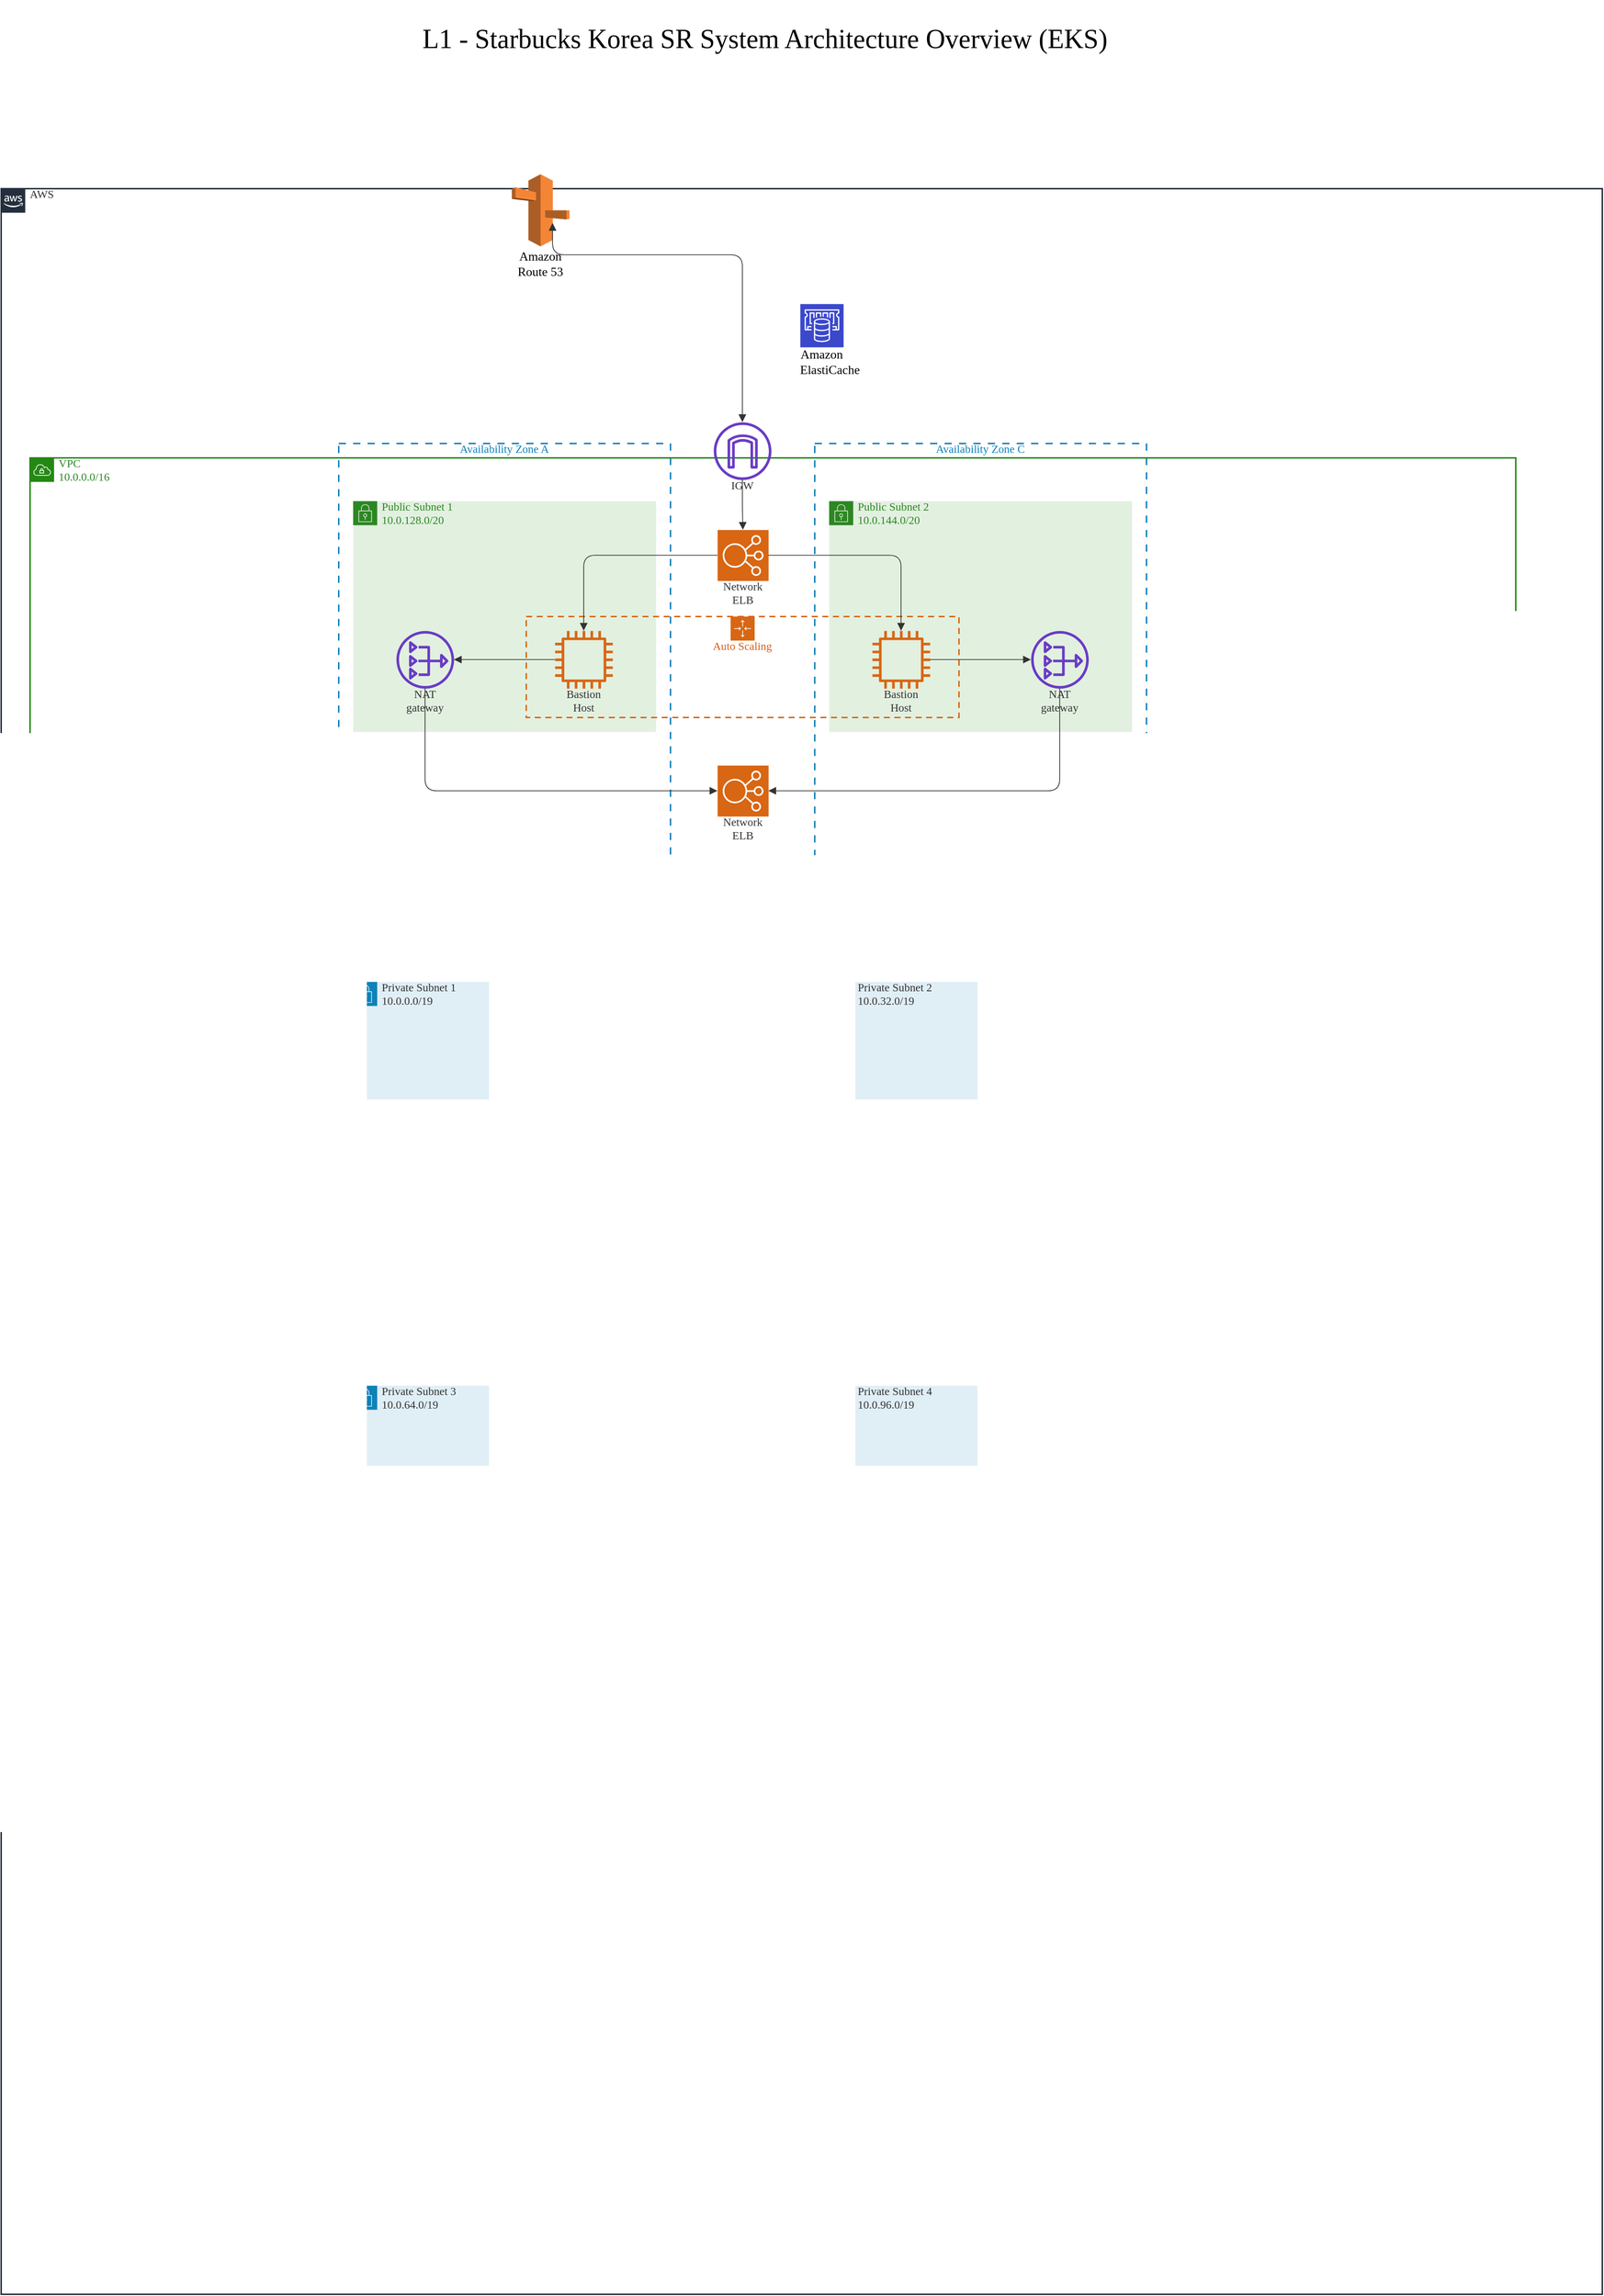 <mxfile version="14.6.0" type="github">
  <diagram id="8rFyBbA9pJWkwg6_NgxX" name="Page-1">
    <mxGraphModel dx="2526" dy="1591" grid="0" gridSize="10" guides="1" tooltips="1" connect="1" arrows="1" fold="1" page="1" pageScale="1" pageWidth="1600" pageHeight="900" math="0" shadow="0">
      <root>
        <mxCell id="0" />
        <mxCell id="fsCx7YwF8YJKBxorBPfj-217" parent="0" />
        <mxCell id="fsCx7YwF8YJKBxorBPfj-219" value="" style="group;dropTarget=0;" vertex="1" parent="fsCx7YwF8YJKBxorBPfj-217">
          <mxGeometry x="310" y="50" width="1479" height="75" as="geometry" />
        </mxCell>
        <UserObject label="L1 - Starbucks Korea SR System Architecture Overview (EKS)" lucidchartObjectId="ZCRz0_Ry-YW3" id="fsCx7YwF8YJKBxorBPfj-220">
          <mxCell style="points=[[0.044,0.967,0],[0.971,0.967,0]];html=1;overflow=block;blockSpacing=1;whiteSpace=wrap;;whiteSpace=wrap;fontSize=28;fontFamily=Malgun Gothic;fontColor=#000000;align=center;spacingLeft=7;spacingRight=7;spacingTop=2;spacing=3;strokeOpacity=0;fillOpacity=0;rounded=1;absoluteArcSize=1;arcSize=12;fillColor=#ffffff;strokeWidth=1.5;" vertex="1" parent="fsCx7YwF8YJKBxorBPfj-219">
            <mxGeometry width="1479" height="75" as="geometry" />
          </mxCell>
        </UserObject>
        <UserObject label="Amazon ElastiCache" lucidchartObjectId="lVzRVGf0o8k1" id="fsCx7YwF8YJKBxorBPfj-226">
          <mxCell style="html=1;overflow=block;blockSpacing=1;whiteSpace=wrap;shape=mxgraph.aws4.resourceIcon;resIcon=mxgraph.aws4.elasticache;verticalLabelPosition=bottom;align=center;verticalAlign=top;strokeColor=#ffffff;whiteSpace=wrap;fontSize=13;fontFamily=Malgun Gothic;fontColor=#000000;spacing=0;strokeOpacity=100;fillColor=#3b48cc;strokeWidth=1.5;" vertex="1" parent="fsCx7YwF8YJKBxorBPfj-217">
            <mxGeometry x="1086" y="365" width="45" height="45" as="geometry" />
          </mxCell>
        </UserObject>
        <mxCell id="fsCx7YwF8YJKBxorBPfj-229" value="" style="group;dropTarget=0;" vertex="1" parent="fsCx7YwF8YJKBxorBPfj-217">
          <mxGeometry x="255" y="245" width="1665" height="2190" as="geometry" />
        </mxCell>
        <mxCell id="fsCx7YwF8YJKBxorBPfj-230" value="" style="html=1;overflow=block;blockSpacing=1;whiteSpace=wrap;whiteSpace=wrap;fontSize=11.7;fontFamily=Malgun Gothic;fontColor=#333333;spacing=0;strokeColor=#232f3e;strokeOpacity=100;fillOpacity=0;fillColor=#ffffff;strokeWidth=1.5;" vertex="1" parent="fsCx7YwF8YJKBxorBPfj-229">
          <mxGeometry width="1665" height="2190" as="geometry" />
        </mxCell>
        <UserObject label="AWS" lucidchartObjectId="ZCRz7VeNM33J" id="fsCx7YwF8YJKBxorBPfj-231">
          <mxCell style="html=1;overflow=block;blockSpacing=1;whiteSpace=wrap;shape=mxgraph.aws4.group;grIcon=mxgraph.aws4.group_aws_cloud_alt;verticalAlign=top;align=left;spacingLeft=30;fillOpacity=100;fillColor=none;whiteSpace=wrap;fontSize=11.7;fontFamily=Malgun Gothic;fontColor=#333333;spacing=0;strokeColor=#232f3e;strokeOpacity=100;strokeWidth=1.5;part=1;" vertex="1" parent="fsCx7YwF8YJKBxorBPfj-230">
            <mxGeometry width="1665" height="2190" as="geometry" />
          </mxCell>
        </UserObject>
        <UserObject label="Availability Zone C" lucidchartObjectId="ZCRzDp3CboN3" id="fsCx7YwF8YJKBxorBPfj-232">
          <mxCell style="html=1;overflow=block;blockSpacing=1;whiteSpace=wrap;verticalAlign=top;fillColor=none;fillOpacity=100;dashed=1;dashPattern=5 5;fontColor=#0E82B8;whiteSpace=wrap;fontSize=11.7;fontFamily=Malgun Gothic;spacing=0;strokeColor=#147eba;strokeOpacity=100;strokeWidth=1.5;" vertex="1" parent="fsCx7YwF8YJKBxorBPfj-229">
            <mxGeometry x="846" y="265" width="345" height="1325" as="geometry" />
          </mxCell>
        </UserObject>
        <UserObject label="Availability Zone A" lucidchartObjectId="ZCRz2g3rrxCr" id="fsCx7YwF8YJKBxorBPfj-233">
          <mxCell style="html=1;overflow=block;blockSpacing=1;whiteSpace=wrap;verticalAlign=top;fillColor=none;fillOpacity=100;dashed=1;dashPattern=5 5;fontColor=#0E82B8;whiteSpace=wrap;fontSize=11.7;fontFamily=Malgun Gothic;spacing=0;strokeColor=#147eba;strokeOpacity=100;strokeWidth=1.5;" vertex="1" parent="fsCx7YwF8YJKBxorBPfj-229">
            <mxGeometry x="351" y="265" width="345" height="1325" as="geometry" />
          </mxCell>
        </UserObject>
        <mxCell id="fsCx7YwF8YJKBxorBPfj-235" value="" style="group;dropTarget=0;" vertex="1" parent="fsCx7YwF8YJKBxorBPfj-217">
          <mxGeometry x="285" y="525" width="1545" height="1415" as="geometry" />
        </mxCell>
        <mxCell id="fsCx7YwF8YJKBxorBPfj-236" value="" style="html=1;overflow=block;blockSpacing=1;whiteSpace=wrap;whiteSpace=wrap;fontSize=11.7;fontFamily=Malgun Gothic;fontColor=#333333;spacing=0;strokeColor=#248814;strokeOpacity=100;fillOpacity=0;fillColor=#ffffff;strokeWidth=1.5;" vertex="1" parent="fsCx7YwF8YJKBxorBPfj-235">
          <mxGeometry width="1545" height="1415" as="geometry" />
        </mxCell>
        <UserObject label="VPC&#xa;10.0.0.0/16" lucidchartObjectId="ZCRzYkoMHqOt" id="fsCx7YwF8YJKBxorBPfj-237">
          <mxCell style="html=1;overflow=block;blockSpacing=1;whiteSpace=wrap;shape=mxgraph.aws4.group;grIcon=mxgraph.aws4.group_vpc;verticalAlign=top;align=left;spacingLeft=30;fillOpacity=100;fontColor=#2C8723;fillColor=none;whiteSpace=wrap;fontSize=11.7;fontFamily=Malgun Gothic;spacing=0;strokeColor=#248814;strokeOpacity=100;strokeWidth=1.5;part=1;" vertex="1" parent="fsCx7YwF8YJKBxorBPfj-236">
            <mxGeometry width="1545" height="1415" as="geometry" />
          </mxCell>
        </UserObject>
        <mxCell id="fsCx7YwF8YJKBxorBPfj-238" value="" style="html=1;overflow=block;blockSpacing=1;whiteSpace=wrap;whiteSpace=wrap;fontSize=11.7;fontFamily=Malgun Gothic;fontColor=#333333;spacing=0;strokeColor=none;strokeOpacity=100;fillOpacity=13;fillColor=#248814;strokeWidth=0;" vertex="1" parent="fsCx7YwF8YJKBxorBPfj-235">
          <mxGeometry x="336" y="45" width="315" height="240" as="geometry" />
        </mxCell>
        <UserObject label="Public Subnet 1&#xa;10.0.128.0/20" lucidchartObjectId="ZCRzR~sid6cb" id="fsCx7YwF8YJKBxorBPfj-239">
          <mxCell style="html=1;overflow=block;blockSpacing=1;whiteSpace=wrap;shape=mxgraph.aws4.group;grIcon=mxgraph.aws4.group_security_group;grStroke=0;verticalAlign=top;align=left;spacingLeft=30;fillOpacity=100;strokeColor=#2C8723;fontColor=#2C8723;fillColor=none;whiteSpace=wrap;fontSize=11.7;fontFamily=Malgun Gothic;spacing=0;strokeOpacity=100;strokeWidth=0;part=1;" vertex="1" parent="fsCx7YwF8YJKBxorBPfj-238">
            <mxGeometry width="315" height="240" as="geometry" />
          </mxCell>
        </UserObject>
        <mxCell id="fsCx7YwF8YJKBxorBPfj-240" value="" style="html=1;overflow=block;blockSpacing=1;whiteSpace=wrap;whiteSpace=wrap;fontSize=11.7;fontFamily=Malgun Gothic;fontColor=#333333;spacing=0;strokeColor=none;strokeOpacity=100;fillOpacity=13;fillColor=#248814;strokeWidth=0;" vertex="1" parent="fsCx7YwF8YJKBxorBPfj-235">
          <mxGeometry x="831" y="45" width="315" height="240" as="geometry" />
        </mxCell>
        <UserObject label="Public Subnet 2&#xa;10.0.144.0/20" lucidchartObjectId="ZCRzBhenutGh" id="fsCx7YwF8YJKBxorBPfj-241">
          <mxCell style="html=1;overflow=block;blockSpacing=1;whiteSpace=wrap;shape=mxgraph.aws4.group;grIcon=mxgraph.aws4.group_security_group;grStroke=0;verticalAlign=top;align=left;spacingLeft=30;fillOpacity=100;strokeColor=#2C8723;fontColor=#2C8723;fillColor=none;whiteSpace=wrap;fontSize=11.7;fontFamily=Malgun Gothic;spacing=0;strokeOpacity=100;strokeWidth=0;part=1;" vertex="1" parent="fsCx7YwF8YJKBxorBPfj-240">
            <mxGeometry width="315" height="240" as="geometry" />
          </mxCell>
        </UserObject>
        <mxCell id="fsCx7YwF8YJKBxorBPfj-242" value="" style="html=1;overflow=block;blockSpacing=1;whiteSpace=wrap;whiteSpace=wrap;fontSize=11.7;fontFamily=Malgun Gothic;fontColor=#333333;spacing=0;strokeColor=none;strokeOpacity=100;fillOpacity=13;fillColor=#147eba;strokeWidth=0;" vertex="1" parent="fsCx7YwF8YJKBxorBPfj-235">
          <mxGeometry x="336" y="545" width="315" height="225" as="geometry" />
        </mxCell>
        <UserObject label="Private Subnet 1&#xa;10.0.0.0/19" lucidchartObjectId="ZCRzgpHVowic" id="fsCx7YwF8YJKBxorBPfj-243">
          <mxCell style="html=1;overflow=block;blockSpacing=1;whiteSpace=wrap;shape=mxgraph.aws4.group;grIcon=mxgraph.aws4.group_security_group;grStroke=0;verticalAlign=top;align=left;spacingLeft=30;fillOpacity=100;strokeColor=#0E82B8;fillColor=none;whiteSpace=wrap;fontSize=11.7;fontFamily=Malgun Gothic;fontColor=#333333;spacing=0;strokeOpacity=100;strokeWidth=0;part=1;" vertex="1" parent="fsCx7YwF8YJKBxorBPfj-242">
            <mxGeometry width="315" height="225" as="geometry" />
          </mxCell>
        </UserObject>
        <mxCell id="fsCx7YwF8YJKBxorBPfj-244" value="" style="html=1;overflow=block;blockSpacing=1;whiteSpace=wrap;whiteSpace=wrap;fontSize=11.7;fontFamily=Malgun Gothic;fontColor=#333333;spacing=0;strokeColor=none;strokeOpacity=100;fillOpacity=13;fillColor=#147eba;strokeWidth=0;" vertex="1" parent="fsCx7YwF8YJKBxorBPfj-235">
          <mxGeometry x="831" y="545" width="315" height="225" as="geometry" />
        </mxCell>
        <UserObject label="Private Subnet 2&#xa;10.0.32.0/19" lucidchartObjectId="ZCRzKUG9w_BA" id="fsCx7YwF8YJKBxorBPfj-245">
          <mxCell style="html=1;overflow=block;blockSpacing=1;whiteSpace=wrap;shape=mxgraph.aws4.group;grIcon=mxgraph.aws4.group_security_group;grStroke=0;verticalAlign=top;align=left;spacingLeft=30;fillOpacity=100;strokeColor=#0E82B8;fillColor=none;whiteSpace=wrap;fontSize=11.7;fontFamily=Malgun Gothic;fontColor=#333333;spacing=0;strokeOpacity=100;strokeWidth=0;part=1;" vertex="1" parent="fsCx7YwF8YJKBxorBPfj-244">
            <mxGeometry width="315" height="225" as="geometry" />
          </mxCell>
        </UserObject>
        <mxCell id="fsCx7YwF8YJKBxorBPfj-246" value="" style="html=1;overflow=block;blockSpacing=1;whiteSpace=wrap;whiteSpace=wrap;fontSize=11.7;fontFamily=Malgun Gothic;fontColor=#333333;spacing=0;strokeColor=none;strokeOpacity=100;fillOpacity=13;fillColor=#147eba;strokeWidth=0;" vertex="1" parent="fsCx7YwF8YJKBxorBPfj-235">
          <mxGeometry x="336" y="965" width="315" height="225" as="geometry" />
        </mxCell>
        <UserObject label="Private Subnet 3&#xa;10.0.64.0/19" lucidchartObjectId="2W9obNrDXlSk" id="fsCx7YwF8YJKBxorBPfj-247">
          <mxCell style="html=1;overflow=block;blockSpacing=1;whiteSpace=wrap;shape=mxgraph.aws4.group;grIcon=mxgraph.aws4.group_security_group;grStroke=0;verticalAlign=top;align=left;spacingLeft=30;fillOpacity=100;strokeColor=#0E82B8;fillColor=none;whiteSpace=wrap;fontSize=11.7;fontFamily=Malgun Gothic;fontColor=#333333;spacing=0;strokeOpacity=100;strokeWidth=0;part=1;" vertex="1" parent="fsCx7YwF8YJKBxorBPfj-246">
            <mxGeometry width="315" height="225" as="geometry" />
          </mxCell>
        </UserObject>
        <mxCell id="fsCx7YwF8YJKBxorBPfj-248" value="" style="html=1;overflow=block;blockSpacing=1;whiteSpace=wrap;whiteSpace=wrap;fontSize=11.7;fontFamily=Malgun Gothic;fontColor=#333333;spacing=0;strokeColor=none;strokeOpacity=100;fillOpacity=13;fillColor=#147eba;strokeWidth=0;" vertex="1" parent="fsCx7YwF8YJKBxorBPfj-235">
          <mxGeometry x="831" y="965" width="315" height="225" as="geometry" />
        </mxCell>
        <UserObject label="Private Subnet 4&#xa;10.0.96.0/19" lucidchartObjectId="2W9o5aztv3E4" id="fsCx7YwF8YJKBxorBPfj-249">
          <mxCell style="html=1;overflow=block;blockSpacing=1;whiteSpace=wrap;shape=mxgraph.aws4.group;grIcon=mxgraph.aws4.group_security_group;grStroke=0;verticalAlign=top;align=left;spacingLeft=30;fillOpacity=100;strokeColor=#0E82B8;fillColor=none;whiteSpace=wrap;fontSize=11.7;fontFamily=Malgun Gothic;fontColor=#333333;spacing=0;strokeOpacity=100;strokeWidth=0;part=1;" vertex="1" parent="fsCx7YwF8YJKBxorBPfj-248">
            <mxGeometry width="315" height="225" as="geometry" />
          </mxCell>
        </UserObject>
        <mxCell id="fsCx7YwF8YJKBxorBPfj-251" value="" style="group;dropTarget=0;" vertex="1" parent="fsCx7YwF8YJKBxorBPfj-217">
          <mxGeometry x="666" y="230" width="720" height="668" as="geometry" />
        </mxCell>
        <UserObject label="Amazon Route 53" lucidchartObjectId="eYOoIy-9p8s0" id="fsCx7YwF8YJKBxorBPfj-252">
          <mxCell style="html=1;overflow=block;blockSpacing=1;whiteSpace=wrap;shape=mxgraph.aws3.route_53;labelPosition=center;verticalLabelPosition=bottom;align=center;verticalAlign=top;whiteSpace=wrap;fontSize=13;fontFamily=Malgun Gothic;fontColor=#000000;spacing=3.8;strokeOpacity=100;fillColor=#f58536;strokeWidth=1.5;" vertex="1" parent="fsCx7YwF8YJKBxorBPfj-251">
            <mxGeometry x="120" width="60" height="75" as="geometry" />
          </mxCell>
        </UserObject>
        <UserObject label="IGW" lucidchartObjectId="ZCRzqCJrwoAd" id="fsCx7YwF8YJKBxorBPfj-253">
          <mxCell style="html=1;overflow=block;blockSpacing=1;whiteSpace=wrap;shape=mxgraph.aws4.internet_gateway;labelPosition=center;verticalLabelPosition=bottom;align=center;verticalAlign=top;strokeColor=none;whiteSpace=wrap;fontSize=11.7;fontFamily=Malgun Gothic;fontColor=#333333;spacing=0;strokeOpacity=100;fillColor=#693cc5;strokeWidth=1.5;" vertex="1" parent="fsCx7YwF8YJKBxorBPfj-251">
            <mxGeometry x="330" y="258" width="60" height="60" as="geometry" />
          </mxCell>
        </UserObject>
        <UserObject label="Network ELB" lucidchartObjectId="ZCRzxsBKXmke" id="fsCx7YwF8YJKBxorBPfj-254">
          <mxCell style="html=1;overflow=block;blockSpacing=1;whiteSpace=wrap;shape=mxgraph.aws4.resourceIcon;resIcon=mxgraph.aws4.elastic_load_balancing;verticalLabelPosition=bottom;align=center;verticalAlign=top;strokeColor=#ffffff;whiteSpace=wrap;fontSize=11.7;fontFamily=Malgun Gothic;fontColor=#333333;spacing=0;strokeOpacity=100;fillColor=#d86613;strokeWidth=1.5;" vertex="1" parent="fsCx7YwF8YJKBxorBPfj-251">
            <mxGeometry x="334" y="370" width="53" height="53" as="geometry" />
          </mxCell>
        </UserObject>
        <UserObject label="NAT gateway" lucidchartObjectId="ZCRzkXEMFPpC" id="fsCx7YwF8YJKBxorBPfj-255">
          <mxCell style="html=1;overflow=block;blockSpacing=1;whiteSpace=wrap;shape=mxgraph.aws4.nat_gateway;labelPosition=center;verticalLabelPosition=bottom;align=center;verticalAlign=top;strokeColor=none;whiteSpace=wrap;fontSize=11.7;fontFamily=Malgun Gothic;fontColor=#333333;spacing=0;strokeOpacity=100;fillColor=#693cc5;strokeWidth=1.5;" vertex="1" parent="fsCx7YwF8YJKBxorBPfj-251">
            <mxGeometry x="660" y="475" width="60" height="60" as="geometry" />
          </mxCell>
        </UserObject>
        <UserObject label="NAT gateway" lucidchartObjectId="ZCRzdHsvXqik" id="fsCx7YwF8YJKBxorBPfj-256">
          <mxCell style="html=1;overflow=block;blockSpacing=1;whiteSpace=wrap;shape=mxgraph.aws4.nat_gateway;labelPosition=center;verticalLabelPosition=bottom;align=center;verticalAlign=top;strokeColor=none;whiteSpace=wrap;fontSize=11.7;fontFamily=Malgun Gothic;fontColor=#333333;spacing=0;strokeOpacity=100;fillColor=#693cc5;strokeWidth=1.5;" vertex="1" parent="fsCx7YwF8YJKBxorBPfj-251">
            <mxGeometry y="475" width="60" height="60" as="geometry" />
          </mxCell>
        </UserObject>
        <UserObject label="Network ELB" lucidchartObjectId="ZCRz1q1bYtaq" id="fsCx7YwF8YJKBxorBPfj-257">
          <mxCell style="html=1;overflow=block;blockSpacing=1;whiteSpace=wrap;shape=mxgraph.aws4.resourceIcon;resIcon=mxgraph.aws4.elastic_load_balancing;verticalLabelPosition=bottom;align=center;verticalAlign=top;strokeColor=#ffffff;whiteSpace=wrap;fontSize=11.7;fontFamily=Malgun Gothic;fontColor=#333333;spacing=0;strokeOpacity=100;fillColor=#d86613;strokeWidth=1.5;" vertex="1" parent="fsCx7YwF8YJKBxorBPfj-251">
            <mxGeometry x="334" y="615" width="53" height="53" as="geometry" />
          </mxCell>
        </UserObject>
        <UserObject label="" lucidchartObjectId="ZCRz~.2Y9R_1" id="fsCx7YwF8YJKBxorBPfj-258">
          <mxCell style="html=1;jettySize=18;whiteSpace=wrap;fontSize=13;strokeColor=#333333;strokeOpacity=100;strokeWidth=0.8;rounded=1;arcSize=24;edgeStyle=orthogonalEdgeStyle;startArrow=none;;endArrow=block;endFill=1;;exitX=0.5;exitY=1;exitPerimeter=0;entryX=0.5;entryY=0;entryPerimeter=0;" edge="1" parent="fsCx7YwF8YJKBxorBPfj-251" source="fsCx7YwF8YJKBxorBPfj-253" target="fsCx7YwF8YJKBxorBPfj-254">
            <mxGeometry width="100" height="100" relative="1" as="geometry">
              <Array as="points" />
            </mxGeometry>
          </mxCell>
        </UserObject>
        <UserObject label="" lucidchartObjectId="ZCRzO7kmJB.J" id="fsCx7YwF8YJKBxorBPfj-259">
          <mxCell style="html=1;jettySize=18;whiteSpace=wrap;fontSize=13;strokeColor=#333333;strokeOpacity=100;strokeWidth=0.8;rounded=1;arcSize=24;edgeStyle=orthogonalEdgeStyle;startArrow=none;;endArrow=block;endFill=1;;exitX=0.5;exitY=1;exitPerimeter=0;entryX=0;entryY=0.5;entryPerimeter=0;" edge="1" parent="fsCx7YwF8YJKBxorBPfj-251" source="fsCx7YwF8YJKBxorBPfj-256" target="fsCx7YwF8YJKBxorBPfj-257">
            <mxGeometry width="100" height="100" relative="1" as="geometry">
              <Array as="points">
                <mxPoint x="30" y="641" />
              </Array>
            </mxGeometry>
          </mxCell>
        </UserObject>
        <UserObject label="" lucidchartObjectId="ZCRzTZqu.6Od" id="fsCx7YwF8YJKBxorBPfj-260">
          <mxCell style="html=1;jettySize=18;whiteSpace=wrap;fontSize=13;strokeColor=#333333;strokeOpacity=100;strokeWidth=0.8;rounded=1;arcSize=24;edgeStyle=orthogonalEdgeStyle;startArrow=none;;endArrow=block;endFill=1;;exitX=0.5;exitY=1;exitPerimeter=0;entryX=1;entryY=0.5;entryPerimeter=0;" edge="1" parent="fsCx7YwF8YJKBxorBPfj-251" source="fsCx7YwF8YJKBxorBPfj-255" target="fsCx7YwF8YJKBxorBPfj-257">
            <mxGeometry width="100" height="100" relative="1" as="geometry">
              <Array as="points" />
            </mxGeometry>
          </mxCell>
        </UserObject>
        <UserObject label="" lucidchartObjectId="_UlpV6aVALAx" id="fsCx7YwF8YJKBxorBPfj-261">
          <mxCell style="html=1;jettySize=18;whiteSpace=wrap;fontSize=13;strokeColor=#333333;strokeOpacity=100;strokeWidth=0.8;rounded=1;arcSize=24;edgeStyle=orthogonalEdgeStyle;startArrow=block;startFill=1;;endArrow=block;endFill=1;;exitX=0.71;exitY=0.679;exitPerimeter=0;entryX=0.5;entryY=0;entryPerimeter=0;" edge="1" parent="fsCx7YwF8YJKBxorBPfj-251" source="fsCx7YwF8YJKBxorBPfj-252" target="fsCx7YwF8YJKBxorBPfj-253">
            <mxGeometry width="100" height="100" relative="1" as="geometry">
              <Array as="points">
                <mxPoint x="360" y="84" />
              </Array>
            </mxGeometry>
          </mxCell>
        </UserObject>
        <mxCell id="fsCx7YwF8YJKBxorBPfj-263" value="" style="group;dropTarget=0;" vertex="1" parent="fsCx7YwF8YJKBxorBPfj-217">
          <mxGeometry x="725.983" y="606.412" width="600" height="188.588" as="geometry" />
        </mxCell>
        <mxCell id="fsCx7YwF8YJKBxorBPfj-264" value="" style="html=1;overflow=block;blockSpacing=1;whiteSpace=wrap;whiteSpace=wrap;fontSize=11.7;fontFamily=Malgun Gothic;fontColor=#333333;spacing=0;strokeColor=#d86613;strokeOpacity=100;fillOpacity=0;fillColor=#ffffff;dashed=1;fixDash=1;dashPattern=6 5;strokeWidth=1.5;" vertex="1" parent="fsCx7YwF8YJKBxorBPfj-263">
          <mxGeometry x="75.017" y="83.588" width="450" height="105" as="geometry" />
        </mxCell>
        <UserObject label="Auto Scaling" lucidchartObjectId="ZCRzKLw6T4o0" id="fsCx7YwF8YJKBxorBPfj-265">
          <mxCell style="html=1;overflow=block;blockSpacing=1;whiteSpace=wrap;shape=mxgraph.aws4.groupCenter;grIcon=mxgraph.aws4.group_auto_scaling_group;grStroke=1;verticalAlign=top;fillColor=none;fillOpacity=100;fontColor=#D75F17;spacingTop=25;fillColor=none;whiteSpace=wrap;fontSize=11.7;fontFamily=Malgun Gothic;spacing=0;strokeColor=#d86613;strokeOpacity=100;dashed=1;fixDash=1;dashPattern=6 5;strokeWidth=1.5;part=1;" vertex="1" parent="fsCx7YwF8YJKBxorBPfj-264">
            <mxGeometry width="450" height="105" as="geometry" />
          </mxCell>
        </UserObject>
        <UserObject label="Bastion Host" lucidchartObjectId="ZCRzq~9itgO_" id="fsCx7YwF8YJKBxorBPfj-266">
          <mxCell style="html=1;overflow=block;blockSpacing=1;whiteSpace=wrap;shape=mxgraph.aws4.instance2;labelPosition=center;verticalLabelPosition=bottom;align=center;verticalAlign=top;strokeColor=none;whiteSpace=wrap;fontSize=11.7;fontFamily=Malgun Gothic;fontColor=#333333;spacing=0;strokeOpacity=100;fillColor=#d86613;strokeWidth=1.5;" vertex="1" parent="fsCx7YwF8YJKBxorBPfj-263">
            <mxGeometry x="105.017" y="98.588" width="60" height="60" as="geometry" />
          </mxCell>
        </UserObject>
        <UserObject label="Bastion Host" lucidchartObjectId="ZCRzyyS3iS1u" id="fsCx7YwF8YJKBxorBPfj-267">
          <mxCell style="html=1;overflow=block;blockSpacing=1;whiteSpace=wrap;shape=mxgraph.aws4.instance2;labelPosition=center;verticalLabelPosition=bottom;align=center;verticalAlign=top;strokeColor=none;whiteSpace=wrap;fontSize=11.7;fontFamily=Malgun Gothic;fontColor=#333333;spacing=0;strokeOpacity=100;fillColor=#d86613;strokeWidth=1.5;" vertex="1" parent="fsCx7YwF8YJKBxorBPfj-263">
            <mxGeometry x="435.017" y="98.588" width="60" height="60" as="geometry" />
          </mxCell>
        </UserObject>
        <UserObject label="" lucidchartObjectId="ZCRzm20CZlWb" id="fsCx7YwF8YJKBxorBPfj-268">
          <mxCell style="html=1;jettySize=18;whiteSpace=wrap;fontSize=13;strokeColor=#333333;strokeOpacity=100;strokeWidth=0.8;rounded=1;arcSize=24;edgeStyle=orthogonalEdgeStyle;startArrow=none;;endArrow=block;endFill=1;;exitX=0;exitY=0.5;exitPerimeter=0;entryX=0.5;entryY=0;entryPerimeter=0;" edge="1" parent="fsCx7YwF8YJKBxorBPfj-217" source="fsCx7YwF8YJKBxorBPfj-254" target="fsCx7YwF8YJKBxorBPfj-266">
            <mxGeometry width="100" height="100" relative="1" as="geometry">
              <Array as="points" />
            </mxGeometry>
          </mxCell>
        </UserObject>
        <UserObject label="" lucidchartObjectId="ZCRzf6LS5lgY" id="fsCx7YwF8YJKBxorBPfj-270">
          <mxCell style="html=1;jettySize=18;whiteSpace=wrap;fontSize=13;strokeColor=#333333;strokeOpacity=100;strokeWidth=0.8;rounded=1;arcSize=24;edgeStyle=orthogonalEdgeStyle;startArrow=none;;endArrow=block;endFill=1;;exitX=0;exitY=0.5;exitPerimeter=0;entryX=1;entryY=0.5;entryPerimeter=0;" edge="1" parent="fsCx7YwF8YJKBxorBPfj-217" source="fsCx7YwF8YJKBxorBPfj-266" target="fsCx7YwF8YJKBxorBPfj-256">
            <mxGeometry width="100" height="100" relative="1" as="geometry">
              <Array as="points" />
            </mxGeometry>
          </mxCell>
        </UserObject>
        <UserObject label="" lucidchartObjectId="ZCRzqyQfmowS" id="fsCx7YwF8YJKBxorBPfj-269">
          <mxCell style="html=1;jettySize=18;whiteSpace=wrap;fontSize=13;strokeColor=#333333;strokeOpacity=100;strokeWidth=0.8;rounded=1;arcSize=24;edgeStyle=orthogonalEdgeStyle;startArrow=none;;endArrow=block;endFill=1;;exitX=1;exitY=0.5;exitPerimeter=0;entryX=0.5;entryY=0;entryPerimeter=0;" edge="1" parent="fsCx7YwF8YJKBxorBPfj-217" source="fsCx7YwF8YJKBxorBPfj-254" target="fsCx7YwF8YJKBxorBPfj-267">
            <mxGeometry width="100" height="100" relative="1" as="geometry">
              <Array as="points" />
            </mxGeometry>
          </mxCell>
        </UserObject>
        <UserObject label="" lucidchartObjectId="ZCRz00B5BAez" id="fsCx7YwF8YJKBxorBPfj-271">
          <mxCell style="html=1;jettySize=18;whiteSpace=wrap;fontSize=13;strokeColor=#333333;strokeOpacity=100;strokeWidth=0.8;rounded=1;arcSize=24;edgeStyle=orthogonalEdgeStyle;startArrow=none;;endArrow=block;endFill=1;;exitX=1;exitY=0.5;exitPerimeter=0;entryX=0;entryY=0.5;entryPerimeter=0;" edge="1" parent="fsCx7YwF8YJKBxorBPfj-217" source="fsCx7YwF8YJKBxorBPfj-267" target="fsCx7YwF8YJKBxorBPfj-255">
            <mxGeometry width="100" height="100" relative="1" as="geometry">
              <Array as="points" />
            </mxGeometry>
          </mxCell>
        </UserObject>
        <mxCell id="fsCx7YwF8YJKBxorBPfj-272" value="05-1 AWS EKS for Microservice Outer (End-User)" visible="0" parent="0" />
        <mxCell id="fsCx7YwF8YJKBxorBPfj-273" value="" style="group;dropTarget=0;" vertex="1" parent="fsCx7YwF8YJKBxorBPfj-272">
          <mxGeometry x="636" y="877.5" width="780" height="548.5" as="geometry" />
        </mxCell>
        <UserObject label="" lucidchartObjectId="ZCRzkkb3W3P3" id="fsCx7YwF8YJKBxorBPfj-274">
          <mxCell style="html=1;overflow=block;blockSpacing=1;whiteSpace=wrap;html=1;verticalLabelPosition=bottom;verticalAlign=top;strokeColor=none;shape=mxgraph.kubernetes.icon;prIcon=node;whiteSpace=wrap;fontSize=13;spacing=0;strokeOpacity=100;fillColor=#326ce5;strokeWidth=1.5;" vertex="1" parent="fsCx7YwF8YJKBxorBPfj-273">
            <mxGeometry x="210" y="271.5" width="75" height="75" as="geometry" />
          </mxCell>
        </UserObject>
        <mxCell id="fsCx7YwF8YJKBxorBPfj-275" value="" style="html=1;overflow=block;blockSpacing=1;whiteSpace=wrap;whiteSpace=wrap;fontSize=11.7;fontFamily=Malgun Gothic;fontColor=#333333;spacing=0;strokeColor=#d86613;strokeOpacity=100;fillOpacity=45;fillColor=#ff8f80;dashed=1;fixDash=1;dashPattern=6 5;strokeWidth=1.5;" vertex="1" parent="fsCx7YwF8YJKBxorBPfj-273">
          <mxGeometry y="248.5" width="780" height="135" as="geometry" />
        </mxCell>
        <UserObject label="Auto Scaling Group" lucidchartObjectId="ZCRzVe2w8mf4" id="fsCx7YwF8YJKBxorBPfj-276">
          <mxCell style="html=1;overflow=block;blockSpacing=1;whiteSpace=wrap;shape=mxgraph.aws4.groupCenter;grIcon=mxgraph.aws4.group_auto_scaling_group;grStroke=1;verticalAlign=top;fillColor=none;fillOpacity=100;fontColor=#D75F17;spacingTop=25;fillColor=none;whiteSpace=wrap;fontSize=11.7;fontFamily=Malgun Gothic;spacing=0;strokeColor=#d86613;strokeOpacity=100;dashed=1;fixDash=1;dashPattern=6 5;strokeWidth=1.5;part=1;" vertex="1" parent="fsCx7YwF8YJKBxorBPfj-275">
            <mxGeometry width="780" height="135" as="geometry" />
          </mxCell>
        </UserObject>
        <UserObject label="" lucidchartObjectId="ZCRz3._weE6H" id="fsCx7YwF8YJKBxorBPfj-277">
          <mxCell style="html=1;overflow=block;blockSpacing=1;whiteSpace=wrap;html=1;verticalLabelPosition=bottom;verticalAlign=top;strokeColor=none;shape=mxgraph.kubernetes.icon;prIcon=node;whiteSpace=wrap;fontSize=13;spacing=0;strokeOpacity=100;fillColor=#326ce5;strokeWidth=1.5;" vertex="1" parent="fsCx7YwF8YJKBxorBPfj-273">
            <mxGeometry x="15" y="271.5" width="75" height="75" as="geometry" />
          </mxCell>
        </UserObject>
        <UserObject label="Amazon EKS (Service)" lucidchartObjectId="ZCRzA_MrCEvS" id="fsCx7YwF8YJKBxorBPfj-278">
          <mxCell style="html=1;overflow=block;blockSpacing=1;whiteSpace=wrap;shape=mxgraph.aws4.resourceIcon;resIcon=mxgraph.aws4.eks;verticalLabelPosition=bottom;align=center;verticalAlign=top;strokeColor=#ffffff;whiteSpace=wrap;fontSize=11.7;fontFamily=Malgun Gothic;fontColor=#333333;spacing=0;strokeOpacity=100;fillColor=#d86613;strokeWidth=1.5;" vertex="1" parent="fsCx7YwF8YJKBxorBPfj-273">
            <mxGeometry x="352" y="428.5" width="75" height="75" as="geometry" />
          </mxCell>
        </UserObject>
        <UserObject label="" lucidchartObjectId="ZCRzGVlSe-yd" id="fsCx7YwF8YJKBxorBPfj-279">
          <mxCell style="html=1;overflow=block;blockSpacing=1;whiteSpace=wrap;html=1;verticalLabelPosition=bottom;verticalAlign=top;strokeColor=none;shape=mxgraph.kubernetes.icon;prIcon=node;whiteSpace=wrap;fontSize=13;spacing=0;strokeOpacity=100;fillColor=#326ce5;strokeWidth=1.5;" vertex="1" parent="fsCx7YwF8YJKBxorBPfj-273">
            <mxGeometry x="112" y="271.5" width="75" height="75" as="geometry" />
          </mxCell>
        </UserObject>
        <UserObject label="" lucidchartObjectId="ZCRzxMZnOv_H" id="fsCx7YwF8YJKBxorBPfj-280">
          <mxCell style="html=1;overflow=block;blockSpacing=1;whiteSpace=wrap;html=1;verticalLabelPosition=bottom;verticalAlign=top;strokeColor=none;shape=mxgraph.kubernetes.icon;prIcon=node;whiteSpace=wrap;fontSize=13;spacing=0;strokeOpacity=100;fillColor=#326ce5;strokeWidth=1.5;" vertex="1" parent="fsCx7YwF8YJKBxorBPfj-273">
            <mxGeometry x="495" y="271.5" width="75" height="75" as="geometry" />
          </mxCell>
        </UserObject>
        <UserObject label="" lucidchartObjectId="ZCRzvBniSoD2" id="fsCx7YwF8YJKBxorBPfj-281">
          <mxCell style="html=1;overflow=block;blockSpacing=1;whiteSpace=wrap;html=1;verticalLabelPosition=bottom;verticalAlign=top;strokeColor=none;shape=mxgraph.kubernetes.icon;prIcon=node;whiteSpace=wrap;fontSize=13;spacing=0;strokeOpacity=100;fillColor=#326ce5;strokeWidth=1.5;" vertex="1" parent="fsCx7YwF8YJKBxorBPfj-273">
            <mxGeometry x="592" y="271.5" width="75" height="75" as="geometry" />
          </mxCell>
        </UserObject>
        <UserObject label="" lucidchartObjectId="ZCRzvwGKCdT9" id="fsCx7YwF8YJKBxorBPfj-282">
          <mxCell style="html=1;overflow=block;blockSpacing=1;whiteSpace=wrap;html=1;verticalLabelPosition=bottom;verticalAlign=top;strokeColor=none;shape=mxgraph.kubernetes.icon;prIcon=node;whiteSpace=wrap;fontSize=13;spacing=0;strokeOpacity=100;fillColor=#326ce5;strokeWidth=1.5;" vertex="1" parent="fsCx7YwF8YJKBxorBPfj-273">
            <mxGeometry x="690" y="271.5" width="75" height="75" as="geometry" />
          </mxCell>
        </UserObject>
        <UserObject label="AWS App Mesh" lucidchartObjectId="4lPozCtvxV0-" id="fsCx7YwF8YJKBxorBPfj-283">
          <mxCell style="html=1;overflow=block;blockSpacing=1;whiteSpace=wrap;shape=mxgraph.aws4.resourceIcon;resIcon=mxgraph.aws4.app_mesh;labelPosition=center;verticalLabelPosition=bottom;align=center;verticalAlign=top;strokeColor=#ffffff;whiteSpace=wrap;fontSize=13;fontFamily=Malgun Gothic;fontColor=#000000;spacing=0;strokeOpacity=100;fillColor=#693cc5;strokeWidth=1.5;" vertex="1" parent="fsCx7YwF8YJKBxorBPfj-273">
            <mxGeometry x="549" y="496.5" width="52" height="52" as="geometry" />
          </mxCell>
        </UserObject>
        <UserObject label="AWS Cloud Map" lucidchartObjectId="GpPo8DHXvT6J" id="fsCx7YwF8YJKBxorBPfj-284">
          <mxCell style="html=1;overflow=block;blockSpacing=1;whiteSpace=wrap;shape=mxgraph.aws4.resourceIcon;resIcon=mxgraph.aws4.cloud_map;labelPosition=center;verticalLabelPosition=bottom;align=center;verticalAlign=top;strokeColor=#ffffff;whiteSpace=wrap;fontSize=13;fontFamily=Malgun Gothic;fontColor=#000000;spacing=0;strokeOpacity=100;fillColor=#693cc5;strokeWidth=1.5;" vertex="1" parent="fsCx7YwF8YJKBxorBPfj-273">
            <mxGeometry x="669" y="496.5" width="52" height="52" as="geometry" />
          </mxCell>
        </UserObject>
        <UserObject label="&lt;div style=&quot;display: flex; justify-content: flex-start; text-align: left; align-items: baseline; font-size: 0; line-height: 1.25;margin-top: -2px;&quot;&gt;&lt;span&gt;&lt;span style=&quot;font-size:13px;color:#000000;font-family: Malgun Gothic;&quot;&gt;End-User 마이크로서비스 &#xa;&lt;/span&gt;&lt;/span&gt;&lt;/div&gt;&lt;div style=&quot;display: flex; justify-content: flex-start; text-align: left; align-items: baseline; font-size: 0; line-height: 1.25;margin-top: -2px;&quot;&gt;&lt;span&gt;&lt;span style=&quot;font-size:13px;color:#000000;font-family: Malgun Gothic;&quot;&gt;- 회원&#xa;&lt;/span&gt;&lt;/span&gt;&lt;/div&gt;&lt;div style=&quot;display: flex; justify-content: flex-start; text-align: left; align-items: baseline; font-size: 0; line-height: 1.25;margin-top: -2px;&quot;&gt;&lt;span&gt;&lt;span style=&quot;font-size:13px;color:#000000;font-family: Malgun Gothic;&quot;&gt;- 주문&#xa;&lt;/span&gt;&lt;/span&gt;&lt;/div&gt;&lt;div style=&quot;display: flex; justify-content: flex-start; text-align: left; align-items: baseline; font-size: 0; line-height: 1.25;margin-top: -2px;&quot;&gt;&lt;span&gt;&lt;span style=&quot;font-size:13px;color:#000000;font-family: Malgun Gothic;&quot;&gt;- 사이렌 오더&#xa;&lt;/span&gt;&lt;/span&gt;&lt;/div&gt;&lt;div style=&quot;display: flex; justify-content: flex-start; text-align: left; align-items: baseline; font-size: 0; line-height: 1.25;margin-top: -2px;&quot;&gt;&lt;span&gt;&lt;span style=&quot;font-size:13px;color:#000000;font-family: Malgun Gothic;&quot;&gt;- 결제&#xa;&lt;/span&gt;&lt;/span&gt;&lt;/div&gt;&lt;div style=&quot;display: flex; justify-content: flex-start; text-align: left; align-items: baseline; font-size: 0; line-height: 1.25;margin-top: -2px;&quot;&gt;&lt;span&gt;&lt;span style=&quot;font-size:13px;color:#000000;font-family: Malgun Gothic;&quot;&gt;- 스타벅스 카드&#xa;&lt;/span&gt;&lt;/span&gt;&lt;/div&gt;&lt;div style=&quot;display: flex; justify-content: flex-start; text-align: left; align-items: baseline; font-size: 0; line-height: 1.25;margin-top: -2px;&quot;&gt;&lt;span&gt;&lt;span style=&quot;font-size:13px;color:#000000;font-family: Malgun Gothic;&quot;&gt;- e-프리퀀시&#xa;&lt;/span&gt;&lt;/span&gt;&lt;/div&gt;&lt;div style=&quot;display: flex; justify-content: flex-start; text-align: left; align-items: baseline; font-size: 0; line-height: 1.25;margin-top: -2px;&quot;&gt;&lt;span&gt;&lt;span style=&quot;font-size:13px;color:#000000;font-family: Malgun Gothic;&quot;&gt;- ...&lt;/span&gt;&lt;/span&gt;&lt;/div&gt;" lucidchartObjectId="im9o8I.T8l-Z" id="fsCx7YwF8YJKBxorBPfj-285">
          <mxCell style="html=1;overflow=block;blockSpacing=1;whiteSpace=wrap;;whiteSpace=wrap;fontSize=13;fontFamily=Malgun Gothic;spacing=3.8;strokeOpacity=0;fillOpacity=0;fillColor=#ffffff;strokeWidth=1.5;" vertex="1" parent="fsCx7YwF8YJKBxorBPfj-273">
            <mxGeometry y="377.5" width="210" height="151" as="geometry" />
          </mxCell>
        </UserObject>
        <UserObject label="" lucidchartObjectId="ZCRz9SK7uyX2" id="fsCx7YwF8YJKBxorBPfj-286">
          <mxCell style="html=1;jettySize=18;whiteSpace=wrap;fontSize=13;strokeColor=#333333;strokeOpacity=100;strokeWidth=0.8;rounded=1;arcSize=24;edgeStyle=orthogonalEdgeStyle;startArrow=none;;endArrow=block;endFill=1;;exitX=1;exitY=0.5;exitPerimeter=0;entryX=0.5;entryY=1;entryPerimeter=0;" edge="1" parent="fsCx7YwF8YJKBxorBPfj-273" source="fsCx7YwF8YJKBxorBPfj-278" target="fsCx7YwF8YJKBxorBPfj-280">
            <mxGeometry width="100" height="100" relative="1" as="geometry">
              <Array as="points" />
            </mxGeometry>
          </mxCell>
        </UserObject>
        <UserObject label="" lucidchartObjectId="ZCRzt15NF6.1" id="fsCx7YwF8YJKBxorBPfj-287">
          <mxCell style="html=1;jettySize=18;whiteSpace=wrap;fontSize=13;strokeColor=#333333;strokeOpacity=100;strokeWidth=0.8;rounded=1;arcSize=24;edgeStyle=orthogonalEdgeStyle;startArrow=none;;endArrow=block;endFill=1;;exitX=1;exitY=0.5;exitPerimeter=0;entryX=0.5;entryY=1;entryPerimeter=0;" edge="1" parent="fsCx7YwF8YJKBxorBPfj-273" source="fsCx7YwF8YJKBxorBPfj-278" target="fsCx7YwF8YJKBxorBPfj-281">
            <mxGeometry width="100" height="100" relative="1" as="geometry">
              <Array as="points" />
            </mxGeometry>
          </mxCell>
        </UserObject>
        <UserObject label="" lucidchartObjectId="ZCRzzz7F-RZ~" id="fsCx7YwF8YJKBxorBPfj-288">
          <mxCell style="html=1;jettySize=18;whiteSpace=wrap;fontSize=13;strokeColor=#333333;strokeOpacity=100;strokeWidth=0.8;rounded=1;arcSize=24;edgeStyle=orthogonalEdgeStyle;startArrow=none;;endArrow=block;endFill=1;;exitX=1;exitY=0.5;exitPerimeter=0;entryX=0.5;entryY=1;entryPerimeter=0;" edge="1" parent="fsCx7YwF8YJKBxorBPfj-273" source="fsCx7YwF8YJKBxorBPfj-278" target="fsCx7YwF8YJKBxorBPfj-282">
            <mxGeometry width="100" height="100" relative="1" as="geometry">
              <Array as="points" />
            </mxGeometry>
          </mxCell>
        </UserObject>
        <UserObject label="" lucidchartObjectId="~ZLQGHKQDEoK" id="fsCx7YwF8YJKBxorBPfj-289">
          <mxCell style="html=1;jettySize=18;whiteSpace=wrap;fontSize=13;strokeColor=#333333;strokeOpacity=100;strokeWidth=0.8;rounded=1;arcSize=24;edgeStyle=orthogonalEdgeStyle;startArrow=none;;endArrow=block;endFill=1;;exitX=0;exitY=0.5;exitPerimeter=0;entryX=0.5;entryY=1;entryPerimeter=0;" edge="1" parent="fsCx7YwF8YJKBxorBPfj-273" source="fsCx7YwF8YJKBxorBPfj-278" target="fsCx7YwF8YJKBxorBPfj-277">
            <mxGeometry width="100" height="100" relative="1" as="geometry">
              <Array as="points" />
            </mxGeometry>
          </mxCell>
        </UserObject>
        <UserObject label="" lucidchartObjectId="ZCRzCvKhYor1" id="fsCx7YwF8YJKBxorBPfj-290">
          <mxCell style="html=1;jettySize=18;whiteSpace=wrap;fontSize=13;strokeColor=#333333;strokeOpacity=100;strokeWidth=0.8;rounded=1;arcSize=24;edgeStyle=orthogonalEdgeStyle;startArrow=none;;endArrow=block;endFill=1;;exitX=0;exitY=0.5;exitPerimeter=0;entryX=0.5;entryY=1;entryPerimeter=0;" edge="1" parent="fsCx7YwF8YJKBxorBPfj-273" source="fsCx7YwF8YJKBxorBPfj-278" target="fsCx7YwF8YJKBxorBPfj-279">
            <mxGeometry width="100" height="100" relative="1" as="geometry">
              <Array as="points" />
            </mxGeometry>
          </mxCell>
        </UserObject>
        <UserObject label="" lucidchartObjectId="ZCRzO9ZDz4RE" id="fsCx7YwF8YJKBxorBPfj-291">
          <mxCell style="html=1;jettySize=18;whiteSpace=wrap;fontSize=13;strokeColor=#333333;strokeOpacity=100;strokeWidth=0.8;rounded=1;arcSize=24;edgeStyle=orthogonalEdgeStyle;startArrow=none;;endArrow=block;endFill=1;;exitX=0;exitY=0.5;exitPerimeter=0;entryX=0.5;entryY=1;entryPerimeter=0;" edge="1" parent="fsCx7YwF8YJKBxorBPfj-273" source="fsCx7YwF8YJKBxorBPfj-278" target="fsCx7YwF8YJKBxorBPfj-274">
            <mxGeometry width="100" height="100" relative="1" as="geometry">
              <Array as="points" />
            </mxGeometry>
          </mxCell>
        </UserObject>
        <UserObject label="" lucidchartObjectId="ZCRzWVTMv8ya" id="fsCx7YwF8YJKBxorBPfj-292">
          <mxCell style="html=1;jettySize=18;whiteSpace=wrap;fontSize=13;strokeColor=#333333;strokeOpacity=100;strokeWidth=0.8;rounded=1;arcSize=24;edgeStyle=orthogonalEdgeStyle;startArrow=none;;endArrow=block;endFill=1;;exitX=0.5;exitY=1;exitPerimeter=0;entryX=0.502;entryY=0;entryPerimeter=0;" edge="1" parent="fsCx7YwF8YJKBxorBPfj-273" source="fsCx7YwF8YJKBxorBPfj-257" target="fsCx7YwF8YJKBxorBPfj-278">
            <mxGeometry width="100" height="100" relative="1" as="geometry">
              <Array as="points" />
            </mxGeometry>
          </mxCell>
        </UserObject>
        <UserObject label="" lucidchartObjectId="IC6o~2O12kF6" id="fsCx7YwF8YJKBxorBPfj-293">
          <mxCell style="html=1;jettySize=18;whiteSpace=wrap;fontSize=13;strokeColor=#333333;strokeOpacity=100;strokeWidth=0.8;rounded=1;arcSize=24;edgeStyle=orthogonalEdgeStyle;startArrow=none;;endArrow=block;endFill=1;;exitX=1;exitY=0.5;exitPerimeter=0;entryX=0;entryY=0.5;entryPerimeter=0;" edge="1" parent="fsCx7YwF8YJKBxorBPfj-273" source="fsCx7YwF8YJKBxorBPfj-283" target="fsCx7YwF8YJKBxorBPfj-284">
            <mxGeometry width="100" height="100" relative="1" as="geometry">
              <Array as="points" />
            </mxGeometry>
          </mxCell>
        </UserObject>
        <UserObject label="" lucidchartObjectId="7fophvrPr~vE" id="fsCx7YwF8YJKBxorBPfj-294">
          <mxCell style="html=1;jettySize=18;whiteSpace=wrap;fontSize=13;strokeColor=#333333;strokeOpacity=100;strokeWidth=0.8;rounded=1;arcSize=24;edgeStyle=orthogonalEdgeStyle;startArrow=none;;endArrow=block;endFill=1;;exitX=0;exitY=0.5;exitPerimeter=0;entryX=0.624;entryY=1.006;entryPerimeter=0;" edge="1" parent="fsCx7YwF8YJKBxorBPfj-273" source="fsCx7YwF8YJKBxorBPfj-283" target="fsCx7YwF8YJKBxorBPfj-275">
            <mxGeometry width="100" height="100" relative="1" as="geometry">
              <Array as="points" />
            </mxGeometry>
          </mxCell>
        </UserObject>
        <mxCell id="fsCx7YwF8YJKBxorBPfj-295" value="05-2 AWS EKS for Microservice Outer (Admin)" visible="0" parent="0" />
        <mxCell id="fsCx7YwF8YJKBxorBPfj-296" value="" style="group;dropTarget=0;" vertex="1" parent="fsCx7YwF8YJKBxorBPfj-295">
          <mxGeometry x="539" y="1550" width="877" height="313" as="geometry" />
        </mxCell>
        <UserObject label="Amazon EKS (Admin)" lucidchartObjectId="919oOvPecdUP" id="fsCx7YwF8YJKBxorBPfj-297">
          <mxCell style="html=1;overflow=block;blockSpacing=1;whiteSpace=wrap;shape=mxgraph.aws4.resourceIcon;resIcon=mxgraph.aws4.eks;verticalLabelPosition=bottom;align=center;verticalAlign=top;strokeColor=#ffffff;whiteSpace=wrap;fontSize=11.7;fontFamily=Malgun Gothic;fontColor=#333333;spacing=0;strokeOpacity=100;fillColor=#d86613;strokeWidth=1.5;" vertex="1" parent="fsCx7YwF8YJKBxorBPfj-296">
            <mxGeometry x="449" y="186" width="75" height="75" as="geometry" />
          </mxCell>
        </UserObject>
        <UserObject label="" lucidchartObjectId="H29o_wFOx0vU" id="fsCx7YwF8YJKBxorBPfj-298">
          <mxCell style="html=1;overflow=block;blockSpacing=1;whiteSpace=wrap;html=1;verticalLabelPosition=bottom;verticalAlign=top;strokeColor=none;shape=mxgraph.kubernetes.icon;prIcon=node;whiteSpace=wrap;fontSize=13;spacing=0;strokeOpacity=100;fillColor=#326ce5;strokeWidth=1.5;" vertex="1" parent="fsCx7YwF8YJKBxorBPfj-296">
            <mxGeometry x="112" y="23" width="75" height="75" as="geometry" />
          </mxCell>
        </UserObject>
        <UserObject label="" lucidchartObjectId="H29onNF14LOA" id="fsCx7YwF8YJKBxorBPfj-299">
          <mxCell style="html=1;overflow=block;blockSpacing=1;whiteSpace=wrap;html=1;verticalLabelPosition=bottom;verticalAlign=top;strokeColor=none;shape=mxgraph.kubernetes.icon;prIcon=node;whiteSpace=wrap;fontSize=13;spacing=0;strokeOpacity=100;fillColor=#326ce5;strokeWidth=1.5;" vertex="1" parent="fsCx7YwF8YJKBxorBPfj-296">
            <mxGeometry x="209" y="23" width="75" height="75" as="geometry" />
          </mxCell>
        </UserObject>
        <UserObject label="" lucidchartObjectId="H29oqw0itP63" id="fsCx7YwF8YJKBxorBPfj-300">
          <mxCell style="html=1;overflow=block;blockSpacing=1;whiteSpace=wrap;html=1;verticalLabelPosition=bottom;verticalAlign=top;strokeColor=none;shape=mxgraph.kubernetes.icon;prIcon=node;whiteSpace=wrap;fontSize=13;spacing=0;strokeOpacity=100;fillColor=#326ce5;strokeWidth=1.5;" vertex="1" parent="fsCx7YwF8YJKBxorBPfj-296">
            <mxGeometry x="307" y="23" width="75" height="75" as="geometry" />
          </mxCell>
        </UserObject>
        <UserObject label="" lucidchartObjectId="H29ouaAbb_eS" id="fsCx7YwF8YJKBxorBPfj-301">
          <mxCell style="html=1;overflow=block;blockSpacing=1;whiteSpace=wrap;html=1;verticalLabelPosition=bottom;verticalAlign=top;strokeColor=none;shape=mxgraph.kubernetes.icon;prIcon=node;whiteSpace=wrap;fontSize=13;spacing=0;strokeOpacity=100;fillColor=#326ce5;strokeWidth=1.5;" vertex="1" parent="fsCx7YwF8YJKBxorBPfj-296">
            <mxGeometry x="592" y="23" width="75" height="75" as="geometry" />
          </mxCell>
        </UserObject>
        <UserObject label="" lucidchartObjectId="H29oL6eMt.p6" id="fsCx7YwF8YJKBxorBPfj-302">
          <mxCell style="html=1;overflow=block;blockSpacing=1;whiteSpace=wrap;html=1;verticalLabelPosition=bottom;verticalAlign=top;strokeColor=none;shape=mxgraph.kubernetes.icon;prIcon=node;whiteSpace=wrap;fontSize=13;spacing=0;strokeOpacity=100;fillColor=#326ce5;strokeWidth=1.5;" vertex="1" parent="fsCx7YwF8YJKBxorBPfj-296">
            <mxGeometry x="689" y="23" width="75" height="75" as="geometry" />
          </mxCell>
        </UserObject>
        <UserObject label="" lucidchartObjectId="H29ob0oviAUW" id="fsCx7YwF8YJKBxorBPfj-303">
          <mxCell style="html=1;overflow=block;blockSpacing=1;whiteSpace=wrap;html=1;verticalLabelPosition=bottom;verticalAlign=top;strokeColor=none;shape=mxgraph.kubernetes.icon;prIcon=node;whiteSpace=wrap;fontSize=13;spacing=0;strokeOpacity=100;fillColor=#326ce5;strokeWidth=1.5;" vertex="1" parent="fsCx7YwF8YJKBxorBPfj-296">
            <mxGeometry x="787" y="23" width="75" height="75" as="geometry" />
          </mxCell>
        </UserObject>
        <UserObject label="&lt;div style=&quot;display: flex; justify-content: flex-start; text-align: left; align-items: baseline; font-size: 0; line-height: 1.25;margin-top: -2px;&quot;&gt;&lt;span&gt;&lt;span style=&quot;font-size:13px;color:#000000;font-family: Malgun Gothic;&quot;&gt;Admin 마이크로서비스&#xa;&lt;/span&gt;&lt;/span&gt;&lt;/div&gt;&lt;div style=&quot;display: flex; justify-content: flex-start; text-align: left; align-items: baseline; font-size: 0; line-height: 1.25;margin-top: -2px;&quot;&gt;&lt;span&gt;&lt;span style=&quot;font-size:13px;color:#000000;font-family: Malgun Gothic;&quot;&gt;(추가 식별 필요)&#xa;&lt;/span&gt;&lt;/span&gt;&lt;/div&gt;&lt;div style=&quot;display: flex; justify-content: flex-start; text-align: left; align-items: baseline; font-size: 0; line-height: 1.25;margin-top: -2px;&quot;&gt;&lt;span&gt;&lt;span style=&quot;font-size:13px;color:#000000;font-family: Malgun Gothic;&quot;&gt;- 매장&#xa;&lt;/span&gt;&lt;/span&gt;&lt;/div&gt;&lt;div style=&quot;display: flex; justify-content: flex-start; text-align: left; align-items: baseline; font-size: 0; line-height: 1.25;margin-top: -2px;&quot;&gt;&lt;span&gt;&lt;span style=&quot;font-size:13px;color:#000000;font-family: Malgun Gothic;&quot;&gt;- 분석&#xa;&lt;/span&gt;&lt;/span&gt;&lt;/div&gt;&lt;div style=&quot;display: flex; justify-content: flex-start; text-align: left; align-items: baseline; font-size: 0; line-height: 1.25;margin-top: -2px;&quot;&gt;&lt;span&gt;&lt;span style=&quot;font-size:13px;color:#000000;font-family: Malgun Gothic;&quot;&gt;- ...&lt;/span&gt;&lt;/span&gt;&lt;/div&gt;" lucidchartObjectId="t89owiYwBoD9" id="fsCx7YwF8YJKBxorBPfj-304">
          <mxCell style="html=1;overflow=block;blockSpacing=1;whiteSpace=wrap;;whiteSpace=wrap;fontSize=13;fontFamily=Malgun Gothic;spacing=3.8;strokeOpacity=0;fillOpacity=0;fillColor=#ffffff;strokeWidth=1.5;" vertex="1" parent="fsCx7YwF8YJKBxorBPfj-296">
            <mxGeometry x="97" y="120" width="210" height="120" as="geometry" />
          </mxCell>
        </UserObject>
        <mxCell id="fsCx7YwF8YJKBxorBPfj-305" value="" style="html=1;overflow=block;blockSpacing=1;whiteSpace=wrap;whiteSpace=wrap;fontSize=11.7;fontFamily=Malgun Gothic;fontColor=#333333;spacing=0;strokeColor=#d86613;strokeOpacity=100;fillOpacity=45;fillColor=#ff8f80;dashed=1;fixDash=1;dashPattern=6 5;strokeWidth=1.5;" vertex="1" parent="fsCx7YwF8YJKBxorBPfj-296">
          <mxGeometry x="97" width="780" height="135" as="geometry" />
        </mxCell>
        <UserObject label="Auto Scaling Group" lucidchartObjectId="H29o1y~nJmVc" id="fsCx7YwF8YJKBxorBPfj-306">
          <mxCell style="html=1;overflow=block;blockSpacing=1;whiteSpace=wrap;shape=mxgraph.aws4.groupCenter;grIcon=mxgraph.aws4.group_auto_scaling_group;grStroke=1;verticalAlign=top;fillColor=none;fillOpacity=100;fontColor=#D75F17;spacingTop=25;fillColor=none;whiteSpace=wrap;fontSize=11.7;fontFamily=Malgun Gothic;spacing=0;strokeColor=#d86613;strokeOpacity=100;dashed=1;fixDash=1;dashPattern=6 5;strokeWidth=1.5;part=1;" vertex="1" parent="fsCx7YwF8YJKBxorBPfj-305">
            <mxGeometry width="780" height="135" as="geometry" />
          </mxCell>
        </UserObject>
        <UserObject label="AWS App Mesh" lucidchartObjectId="Agop4TRZVcJm" id="fsCx7YwF8YJKBxorBPfj-307">
          <mxCell style="html=1;overflow=block;blockSpacing=1;whiteSpace=wrap;shape=mxgraph.aws4.resourceIcon;resIcon=mxgraph.aws4.app_mesh;labelPosition=center;verticalLabelPosition=bottom;align=center;verticalAlign=top;strokeColor=#ffffff;whiteSpace=wrap;fontSize=13;fontFamily=Malgun Gothic;fontColor=#000000;spacing=0;strokeOpacity=100;fillColor=#693cc5;strokeWidth=1.5;" vertex="1" parent="fsCx7YwF8YJKBxorBPfj-296">
            <mxGeometry x="646" y="261" width="52" height="52" as="geometry" />
          </mxCell>
        </UserObject>
        <UserObject label="AWS Cloud Map" lucidchartObjectId="Agop1b-WDtiQ" id="fsCx7YwF8YJKBxorBPfj-308">
          <mxCell style="html=1;overflow=block;blockSpacing=1;whiteSpace=wrap;shape=mxgraph.aws4.resourceIcon;resIcon=mxgraph.aws4.cloud_map;labelPosition=center;verticalLabelPosition=bottom;align=center;verticalAlign=top;strokeColor=#ffffff;whiteSpace=wrap;fontSize=13;fontFamily=Malgun Gothic;fontColor=#000000;spacing=0;strokeOpacity=100;fillColor=#693cc5;strokeWidth=1.5;" vertex="1" parent="fsCx7YwF8YJKBxorBPfj-296">
            <mxGeometry x="766" y="261" width="52" height="52" as="geometry" />
          </mxCell>
        </UserObject>
        <UserObject label="Network ELB" lucidchartObjectId="T2XrWEOB7LVa" id="fsCx7YwF8YJKBxorBPfj-309">
          <mxCell style="html=1;overflow=block;blockSpacing=1;whiteSpace=wrap;shape=mxgraph.aws4.resourceIcon;resIcon=mxgraph.aws4.elastic_load_balancing;verticalLabelPosition=bottom;align=center;verticalAlign=top;strokeColor=#ffffff;whiteSpace=wrap;fontSize=11.7;fontFamily=Malgun Gothic;fontColor=#333333;spacing=0;strokeOpacity=100;fillColor=#d86613;strokeWidth=1.5;" vertex="1" parent="fsCx7YwF8YJKBxorBPfj-296">
            <mxGeometry y="45" width="53" height="53" as="geometry" />
          </mxCell>
        </UserObject>
        <UserObject label="" lucidchartObjectId="S-npGqggRlxF" id="fsCx7YwF8YJKBxorBPfj-310">
          <mxCell style="html=1;jettySize=18;whiteSpace=wrap;fontSize=13;strokeColor=#333333;strokeOpacity=100;strokeWidth=0.8;rounded=1;arcSize=24;edgeStyle=orthogonalEdgeStyle;startArrow=none;;endArrow=block;endFill=1;;exitX=0;exitY=0.5;exitPerimeter=0;entryX=0.5;entryY=1;entryPerimeter=0;" edge="1" parent="fsCx7YwF8YJKBxorBPfj-296" source="fsCx7YwF8YJKBxorBPfj-297" target="fsCx7YwF8YJKBxorBPfj-298">
            <mxGeometry width="100" height="100" relative="1" as="geometry">
              <Array as="points" />
            </mxGeometry>
          </mxCell>
        </UserObject>
        <UserObject label="" lucidchartObjectId="e_npZFAxiVbO" id="fsCx7YwF8YJKBxorBPfj-311">
          <mxCell style="html=1;jettySize=18;whiteSpace=wrap;fontSize=13;strokeColor=#333333;strokeOpacity=100;strokeWidth=0.8;rounded=1;arcSize=24;edgeStyle=orthogonalEdgeStyle;startArrow=none;;endArrow=block;endFill=1;;exitX=0;exitY=0.5;exitPerimeter=0;entryX=0.5;entryY=1;entryPerimeter=0;" edge="1" parent="fsCx7YwF8YJKBxorBPfj-296" source="fsCx7YwF8YJKBxorBPfj-297" target="fsCx7YwF8YJKBxorBPfj-299">
            <mxGeometry width="100" height="100" relative="1" as="geometry">
              <Array as="points" />
            </mxGeometry>
          </mxCell>
        </UserObject>
        <UserObject label="" lucidchartObjectId="v_npkIeJuiIo" id="fsCx7YwF8YJKBxorBPfj-312">
          <mxCell style="html=1;jettySize=18;whiteSpace=wrap;fontSize=13;strokeColor=#333333;strokeOpacity=100;strokeWidth=0.8;rounded=1;arcSize=24;edgeStyle=orthogonalEdgeStyle;startArrow=none;;endArrow=block;endFill=1;;exitX=0;exitY=0.5;exitPerimeter=0;entryX=0.5;entryY=1;entryPerimeter=0;" edge="1" parent="fsCx7YwF8YJKBxorBPfj-296" source="fsCx7YwF8YJKBxorBPfj-297" target="fsCx7YwF8YJKBxorBPfj-300">
            <mxGeometry width="100" height="100" relative="1" as="geometry">
              <Array as="points" />
            </mxGeometry>
          </mxCell>
        </UserObject>
        <UserObject label="" lucidchartObjectId="0aopFwf4ivH_" id="fsCx7YwF8YJKBxorBPfj-313">
          <mxCell style="html=1;jettySize=18;whiteSpace=wrap;fontSize=13;strokeColor=#333333;strokeOpacity=100;strokeWidth=0.8;rounded=1;arcSize=24;edgeStyle=orthogonalEdgeStyle;startArrow=none;;endArrow=block;endFill=1;;exitX=1;exitY=0.5;exitPerimeter=0;entryX=0.5;entryY=1;entryPerimeter=0;" edge="1" parent="fsCx7YwF8YJKBxorBPfj-296" source="fsCx7YwF8YJKBxorBPfj-297" target="fsCx7YwF8YJKBxorBPfj-301">
            <mxGeometry width="100" height="100" relative="1" as="geometry">
              <Array as="points" />
            </mxGeometry>
          </mxCell>
        </UserObject>
        <UserObject label="" lucidchartObjectId="ebopPzh_QtcY" id="fsCx7YwF8YJKBxorBPfj-314">
          <mxCell style="html=1;jettySize=18;whiteSpace=wrap;fontSize=13;strokeColor=#333333;strokeOpacity=100;strokeWidth=0.8;rounded=1;arcSize=24;edgeStyle=orthogonalEdgeStyle;startArrow=none;;endArrow=block;endFill=1;;exitX=1;exitY=0.5;exitPerimeter=0;entryX=0.5;entryY=1;entryPerimeter=0;" edge="1" parent="fsCx7YwF8YJKBxorBPfj-296" source="fsCx7YwF8YJKBxorBPfj-297" target="fsCx7YwF8YJKBxorBPfj-302">
            <mxGeometry width="100" height="100" relative="1" as="geometry">
              <Array as="points" />
            </mxGeometry>
          </mxCell>
        </UserObject>
        <UserObject label="" lucidchartObjectId="obopE331XBP8" id="fsCx7YwF8YJKBxorBPfj-315">
          <mxCell style="html=1;jettySize=18;whiteSpace=wrap;fontSize=13;strokeColor=#333333;strokeOpacity=100;strokeWidth=0.8;rounded=1;arcSize=24;edgeStyle=orthogonalEdgeStyle;startArrow=none;;endArrow=block;endFill=1;;exitX=1;exitY=0.5;exitPerimeter=0;entryX=0.5;entryY=1;entryPerimeter=0;" edge="1" parent="fsCx7YwF8YJKBxorBPfj-296" source="fsCx7YwF8YJKBxorBPfj-297" target="fsCx7YwF8YJKBxorBPfj-303">
            <mxGeometry width="100" height="100" relative="1" as="geometry">
              <Array as="points" />
            </mxGeometry>
          </mxCell>
        </UserObject>
        <UserObject label="" lucidchartObjectId="AgopEW654HIP" id="fsCx7YwF8YJKBxorBPfj-316">
          <mxCell style="html=1;jettySize=18;whiteSpace=wrap;fontSize=13;strokeColor=#333333;strokeOpacity=100;strokeWidth=0.8;rounded=1;arcSize=24;edgeStyle=orthogonalEdgeStyle;startArrow=none;;endArrow=block;endFill=1;;exitX=1;exitY=0.5;exitPerimeter=0;entryX=0;entryY=0.5;entryPerimeter=0;" edge="1" parent="fsCx7YwF8YJKBxorBPfj-296" source="fsCx7YwF8YJKBxorBPfj-307" target="fsCx7YwF8YJKBxorBPfj-308">
            <mxGeometry width="100" height="100" relative="1" as="geometry">
              <Array as="points" />
            </mxGeometry>
          </mxCell>
        </UserObject>
        <UserObject label="" lucidchartObjectId="siopa5PE2tbx" id="fsCx7YwF8YJKBxorBPfj-317">
          <mxCell style="html=1;jettySize=18;whiteSpace=wrap;fontSize=13;strokeColor=#333333;strokeOpacity=100;strokeWidth=0.8;rounded=1;arcSize=24;edgeStyle=orthogonalEdgeStyle;startArrow=none;;endArrow=block;endFill=1;;exitX=0;exitY=0.5;exitPerimeter=0;entryX=0.629;entryY=1.006;entryPerimeter=0;" edge="1" parent="fsCx7YwF8YJKBxorBPfj-296" source="fsCx7YwF8YJKBxorBPfj-307" target="fsCx7YwF8YJKBxorBPfj-305">
            <mxGeometry width="100" height="100" relative="1" as="geometry">
              <Array as="points" />
            </mxGeometry>
          </mxCell>
        </UserObject>
        <mxCell id="fsCx7YwF8YJKBxorBPfj-318" value="06 AWS Data Services" visible="0" parent="0" />
        <mxCell id="fsCx7YwF8YJKBxorBPfj-319" value="" style="group;dropTarget=0;" vertex="1" parent="fsCx7YwF8YJKBxorBPfj-318">
          <mxGeometry x="1187.089" y="251.398" width="491.911" height="1583.602" as="geometry" />
        </mxCell>
        <UserObject label="Amazon S3 (Contents)" lucidchartObjectId="Tu9oz~HCSFAp" id="fsCx7YwF8YJKBxorBPfj-320">
          <mxCell style="html=1;overflow=block;blockSpacing=1;whiteSpace=wrap;shape=mxgraph.aws3.s3;labelPosition=center;verticalLabelPosition=bottom;align=center;verticalAlign=top;whiteSpace=wrap;fontSize=13;fontFamily=Malgun Gothic;fontColor=#000000;spacing=3.8;strokeOpacity=100;fillColor=#e05243;strokeWidth=1.5;" vertex="1" parent="fsCx7YwF8YJKBxorBPfj-319">
            <mxGeometry x="371.911" y="356.602" width="52" height="75" as="geometry" />
          </mxCell>
        </UserObject>
        <UserObject label="Amazon Aurora" lucidchartObjectId="ZtnpdBNz~x8k" id="fsCx7YwF8YJKBxorBPfj-321">
          <mxCell style="html=1;overflow=block;blockSpacing=1;whiteSpace=wrap;shape=mxgraph.aws4.resourceIcon;resIcon=mxgraph.aws4.aurora;verticalLabelPosition=bottom;align=center;verticalAlign=top;strokeColor=#ffffff;whiteSpace=wrap;fontSize=13;fontFamily=Malgun Gothic;fontColor=#000000;spacing=0;strokeOpacity=100;fillColor=#3b48cc;strokeWidth=1.5;" vertex="1" parent="fsCx7YwF8YJKBxorBPfj-319">
            <mxGeometry x="371.911" y="652.602" width="52" height="52" as="geometry" />
          </mxCell>
        </UserObject>
        <UserObject label="Data Store" lucidchartObjectId="PDnp0yv3paoB" id="fsCx7YwF8YJKBxorBPfj-322">
          <mxCell style="html=1;overflow=block;blockSpacing=1;whiteSpace=wrap;verticalAlign=top;align=center;fillColor=none;fillOpacity=100;dashed=1;dashPattern=5 5;strokeColor=#5A6C86;fontColor=#5A6C86;whiteSpace=wrap;fontSize=13;fontFamily=Malgun Gothic;spacing=0;strokeOpacity=100;strokeWidth=1.5;" vertex="1" parent="fsCx7YwF8YJKBxorBPfj-319">
            <mxGeometry x="296.911" y="236.602" width="195" height="1347" as="geometry" />
          </mxCell>
        </UserObject>
        <UserObject label="Amazon DynamoDB" lucidchartObjectId="J1nRyEGoqG7O" id="fsCx7YwF8YJKBxorBPfj-323">
          <mxCell style="html=1;overflow=block;blockSpacing=1;whiteSpace=wrap;shape=mxgraph.aws4.resourceIcon;resIcon=mxgraph.aws4.dynamodb;verticalLabelPosition=bottom;align=center;verticalAlign=top;strokeColor=#ffffff;whiteSpace=wrap;fontSize=13.5;fontFamily=Malgun Gothic;fontColor=#000000;fontStyle=1;spacing=0;strokeOpacity=100;fillColor=#3b48cc;strokeWidth=1.5;" vertex="1" parent="fsCx7YwF8YJKBxorBPfj-319">
            <mxGeometry x="371.911" y="506.602" width="53" height="53" as="geometry" />
          </mxCell>
        </UserObject>
        <UserObject label="Amazon Redshift" lucidchartObjectId="fqZpburK3Z0B" id="fsCx7YwF8YJKBxorBPfj-324">
          <mxCell style="html=1;overflow=block;blockSpacing=1;whiteSpace=wrap;shape=mxgraph.aws4.resourceIcon;resIcon=mxgraph.aws4.redshift;verticalLabelPosition=bottom;align=center;verticalAlign=top;strokeColor=#ffffff;whiteSpace=wrap;fontSize=13;fontFamily=Malgun Gothic;fontColor=#000000;spacing=0;strokeOpacity=100;fillColor=#3b48cc;strokeWidth=1.5;" vertex="1" parent="fsCx7YwF8YJKBxorBPfj-319">
            <mxGeometry x="371.911" y="1396.602" width="52" height="52" as="geometry" />
          </mxCell>
        </UserObject>
        <UserObject label="Amazon S3" lucidchartObjectId="vfptk_ROJx_~" id="fsCx7YwF8YJKBxorBPfj-325">
          <mxCell style="html=1;overflow=block;blockSpacing=1;whiteSpace=wrap;shape=mxgraph.aws3.s3;labelPosition=center;verticalLabelPosition=bottom;align=center;verticalAlign=top;whiteSpace=wrap;fontSize=13;fontFamily=Malgun Gothic;fontColor=#000000;spacing=3.8;strokeOpacity=100;fillColor=#e05243;strokeWidth=1.5;" vertex="1" parent="fsCx7YwF8YJKBxorBPfj-319">
            <mxGeometry x="374.911" y="1283.602" width="52" height="75" as="geometry" />
          </mxCell>
        </UserObject>
        <UserObject label="" lucidchartObjectId="wP7oxd-C0ZEv" id="fsCx7YwF8YJKBxorBPfj-326">
          <mxCell style="html=1;jettySize=18;whiteSpace=wrap;fontSize=13;strokeColor=#333333;strokeOpacity=100;strokeWidth=0.8;rounded=1;arcSize=24;edgeStyle=orthogonalEdgeStyle;startArrow=none;;endArrow=block;endFill=1;;exitX=0.998;exitY=0.5;exitPerimeter=0;entryX=0.5;entryY=0;entryPerimeter=0;" edge="1" parent="fsCx7YwF8YJKBxorBPfj-319" source="fsCx7YwF8YJKBxorBPfj-365" target="fsCx7YwF8YJKBxorBPfj-320">
            <mxGeometry width="100" height="100" relative="1" as="geometry">
              <Array as="points" />
            </mxGeometry>
          </mxCell>
        </UserObject>
        <UserObject label="" lucidchartObjectId="U~Cp3pbOMUE3" id="fsCx7YwF8YJKBxorBPfj-327">
          <mxCell style="html=1;jettySize=18;whiteSpace=wrap;fontSize=13;strokeColor=#333333;strokeOpacity=100;strokeWidth=0.8;rounded=1;arcSize=24;edgeStyle=orthogonalEdgeStyle;startArrow=none;;endArrow=block;endFill=1;;exitX=1.001;exitY=0.5;exitPerimeter=0;entryX=0;entryY=0.5;entryPerimeter=0;" edge="1" parent="fsCx7YwF8YJKBxorBPfj-319" source="fsCx7YwF8YJKBxorBPfj-275" target="fsCx7YwF8YJKBxorBPfj-323">
            <mxGeometry width="100" height="100" relative="1" as="geometry">
              <Array as="points" />
            </mxGeometry>
          </mxCell>
        </UserObject>
        <UserObject label="" lucidchartObjectId="4~CpTI~Q8xc4" id="fsCx7YwF8YJKBxorBPfj-328">
          <mxCell style="html=1;jettySize=18;whiteSpace=wrap;fontSize=13;strokeColor=#333333;strokeOpacity=100;strokeWidth=0.8;rounded=1;arcSize=24;edgeStyle=orthogonalEdgeStyle;startArrow=none;;endArrow=block;endFill=1;;exitX=1.001;exitY=0.5;exitPerimeter=0;entryX=0;entryY=0.5;entryPerimeter=0;" edge="1" parent="fsCx7YwF8YJKBxorBPfj-319" source="fsCx7YwF8YJKBxorBPfj-275" target="fsCx7YwF8YJKBxorBPfj-321">
            <mxGeometry width="100" height="100" relative="1" as="geometry">
              <Array as="points" />
            </mxGeometry>
          </mxCell>
        </UserObject>
        <mxCell id="fsCx7YwF8YJKBxorBPfj-329" value="08 AWS MSK and Elasticache" visible="0" parent="0" />
        <mxCell id="fsCx7YwF8YJKBxorBPfj-330" value="" style="group;dropTarget=0;" vertex="1" parent="fsCx7YwF8YJKBxorBPfj-329">
          <mxGeometry x="330" y="1070" width="195" height="644" as="geometry" />
        </mxCell>
        <UserObject label="Amazon Managed Streaming for Kafka" lucidchartObjectId="r6BpL3r.4DD_" id="fsCx7YwF8YJKBxorBPfj-331">
          <mxCell style="html=1;overflow=block;blockSpacing=1;whiteSpace=wrap;shape=mxgraph.aws4.resourceIcon;resIcon=mxgraph.aws4.managed_streaming_for_kafka;labelPosition=center;verticalLabelPosition=bottom;align=center;verticalAlign=top;strokeColor=#ffffff;whiteSpace=wrap;fontSize=13;fontFamily=Malgun Gothic;fontColor=#000000;spacing=0;strokeOpacity=100;fillColor=#693cc5;strokeWidth=1.5;" vertex="1" parent="fsCx7YwF8YJKBxorBPfj-330">
            <mxGeometry x="75" y="59" width="45" height="45" as="geometry" />
          </mxCell>
        </UserObject>
        <UserObject label="Kafka Cluster" lucidchartObjectId="mBCpuzBohs2l" id="fsCx7YwF8YJKBxorBPfj-332">
          <mxCell style="html=1;overflow=block;blockSpacing=1;whiteSpace=wrap;verticalAlign=top;align=center;fillColor=none;fillOpacity=100;dashed=1;dashPattern=5 5;strokeColor=#5A6C86;fontColor=#5A6C86;whiteSpace=wrap;fontSize=13;fontFamily=Malgun Gothic;spacing=0;strokeOpacity=100;strokeWidth=1.5;" vertex="1" parent="fsCx7YwF8YJKBxorBPfj-330">
            <mxGeometry width="195" height="644" as="geometry" />
          </mxCell>
        </UserObject>
        <UserObject label="Topic" lucidchartObjectId="h4CpfSdIIyQN" id="fsCx7YwF8YJKBxorBPfj-333">
          <mxCell style="html=1;overflow=block;blockSpacing=1;whiteSpace=wrap;shape=mxgraph.aws4.topic;labelPosition=center;verticalLabelPosition=bottom;align=center;verticalAlign=top;strokeColor=none;whiteSpace=wrap;fontSize=13;fontFamily=Malgun Gothic;fontColor=#000000;spacing=0;strokeOpacity=100;fillColor=#cd2264;strokeWidth=1.5;" vertex="1" parent="fsCx7YwF8YJKBxorBPfj-330">
            <mxGeometry x="68" y="222" width="60" height="52" as="geometry" />
          </mxCell>
        </UserObject>
        <UserObject label="Topic" lucidchartObjectId="n4CplZxkvUZj" id="fsCx7YwF8YJKBxorBPfj-334">
          <mxCell style="html=1;overflow=block;blockSpacing=1;whiteSpace=wrap;shape=mxgraph.aws4.topic;labelPosition=center;verticalLabelPosition=bottom;align=center;verticalAlign=top;strokeColor=none;whiteSpace=wrap;fontSize=13;fontFamily=Malgun Gothic;fontColor=#000000;spacing=0;strokeOpacity=100;fillColor=#cd2264;strokeWidth=1.5;" vertex="1" parent="fsCx7YwF8YJKBxorBPfj-330">
            <mxGeometry x="68" y="321" width="60" height="52" as="geometry" />
          </mxCell>
        </UserObject>
        <UserObject label="Topic" lucidchartObjectId="o4CpBV1jcoyG" id="fsCx7YwF8YJKBxorBPfj-335">
          <mxCell style="html=1;overflow=block;blockSpacing=1;whiteSpace=wrap;shape=mxgraph.aws4.topic;labelPosition=center;verticalLabelPosition=bottom;align=center;verticalAlign=top;strokeColor=none;whiteSpace=wrap;fontSize=13;fontFamily=Malgun Gothic;fontColor=#000000;spacing=0;strokeOpacity=100;fillColor=#cd2264;strokeWidth=1.5;" vertex="1" parent="fsCx7YwF8YJKBxorBPfj-330">
            <mxGeometry x="68" y="419" width="60" height="52" as="geometry" />
          </mxCell>
        </UserObject>
        <UserObject label="Topic" lucidchartObjectId="q4CpcLo.0hMf" id="fsCx7YwF8YJKBxorBPfj-336">
          <mxCell style="html=1;overflow=block;blockSpacing=1;whiteSpace=wrap;shape=mxgraph.aws4.topic;labelPosition=center;verticalLabelPosition=bottom;align=center;verticalAlign=top;strokeColor=none;whiteSpace=wrap;fontSize=13;fontFamily=Malgun Gothic;fontColor=#000000;spacing=0;strokeOpacity=100;fillColor=#cd2264;strokeWidth=1.5;" vertex="1" parent="fsCx7YwF8YJKBxorBPfj-330">
            <mxGeometry x="68" y="523" width="60" height="52" as="geometry" />
          </mxCell>
        </UserObject>
        <mxCell id="fsCx7YwF8YJKBxorBPfj-337" value="20 AWS Security and Compliance" visible="0" parent="0" />
        <mxCell id="fsCx7YwF8YJKBxorBPfj-338" value="" style="group;dropTarget=0;" vertex="1" parent="fsCx7YwF8YJKBxorBPfj-337">
          <mxGeometry x="1320" y="2000" width="456" height="150" as="geometry" />
        </mxCell>
        <UserObject label="Security and Compliance" lucidchartObjectId="LPDp4lTnstFQ" id="fsCx7YwF8YJKBxorBPfj-339">
          <mxCell style="html=1;overflow=block;blockSpacing=1;whiteSpace=wrap;verticalAlign=top;align=center;fillColor=none;fillOpacity=100;dashed=1;dashPattern=5 5;strokeColor=#5A6C86;fontColor=#5A6C86;whiteSpace=wrap;fontSize=13;fontFamily=Malgun Gothic;spacing=0;strokeOpacity=100;strokeWidth=1.5;" vertex="1" parent="fsCx7YwF8YJKBxorBPfj-338">
            <mxGeometry width="456" height="150" as="geometry" />
          </mxCell>
        </UserObject>
        <UserObject label="AWS Config" lucidchartObjectId="LPDpRCPmjlev" id="fsCx7YwF8YJKBxorBPfj-340">
          <mxCell style="html=1;overflow=block;blockSpacing=1;whiteSpace=wrap;shape=mxgraph.aws4.resourceIcon;resIcon=mxgraph.aws4.config;labelPosition=center;verticalLabelPosition=bottom;align=center;verticalAlign=top;strokeColor=#ffffff;whiteSpace=wrap;fontSize=13;fontFamily=Malgun Gothic;fontColor=#000000;spacing=0;strokeOpacity=100;fillColor=#cc2264;strokeWidth=1.5;" vertex="1" parent="fsCx7YwF8YJKBxorBPfj-338">
            <mxGeometry x="30" y="45" width="52" height="52" as="geometry" />
          </mxCell>
        </UserObject>
        <UserObject label="AWS CloudTrail" lucidchartObjectId="LPDpwTntEIXd" id="fsCx7YwF8YJKBxorBPfj-341">
          <mxCell style="html=1;overflow=block;blockSpacing=1;whiteSpace=wrap;shape=mxgraph.aws4.resourceIcon;resIcon=mxgraph.aws4.cloudtrail;labelPosition=center;verticalLabelPosition=bottom;align=center;verticalAlign=top;strokeColor=#ffffff;whiteSpace=wrap;fontSize=13;fontFamily=Malgun Gothic;fontColor=#000000;spacing=0;strokeOpacity=100;fillColor=#cc2264;strokeWidth=1.5;" vertex="1" parent="fsCx7YwF8YJKBxorBPfj-338">
            <mxGeometry x="118" y="45" width="52" height="52" as="geometry" />
          </mxCell>
        </UserObject>
        <UserObject label="AWS Trusted Advisor" lucidchartObjectId="LPDpVkXH0ZVJ" id="fsCx7YwF8YJKBxorBPfj-342">
          <mxCell style="html=1;overflow=block;blockSpacing=1;whiteSpace=wrap;shape=mxgraph.aws4.resourceIcon;resIcon=mxgraph.aws4.trusted_advisor;labelPosition=center;verticalLabelPosition=bottom;align=center;verticalAlign=top;strokeColor=#ffffff;whiteSpace=wrap;fontSize=13;fontFamily=Malgun Gothic;fontColor=#000000;spacing=0;strokeOpacity=100;fillColor=#cc2264;strokeWidth=1.5;" vertex="1" parent="fsCx7YwF8YJKBxorBPfj-338">
            <mxGeometry x="382" y="40" width="52" height="52" as="geometry" />
          </mxCell>
        </UserObject>
        <UserObject label="AWS WAF" lucidchartObjectId="qQDpmedRq51Y" id="fsCx7YwF8YJKBxorBPfj-343">
          <mxCell style="html=1;overflow=block;blockSpacing=1;whiteSpace=wrap;shape=mxgraph.aws4.resourceIcon;resIcon=mxgraph.aws4.waf;labelPosition=center;verticalLabelPosition=bottom;align=center;verticalAlign=top;strokeColor=#ffffff;whiteSpace=wrap;fontSize=13;fontFamily=Malgun Gothic;fontColor=#000000;spacing=0;strokeOpacity=100;fillColor=#d6242d;strokeWidth=1.5;" vertex="1" parent="fsCx7YwF8YJKBxorBPfj-338">
            <mxGeometry x="206" y="45" width="52" height="52" as="geometry" />
          </mxCell>
        </UserObject>
        <UserObject label="AWS Security Hub" lucidchartObjectId="CQDpcYNQXv.R" id="fsCx7YwF8YJKBxorBPfj-344">
          <mxCell style="html=1;overflow=block;blockSpacing=1;whiteSpace=wrap;shape=mxgraph.aws4.resourceIcon;resIcon=mxgraph.aws4.security_hub;labelPosition=center;verticalLabelPosition=bottom;align=center;verticalAlign=top;strokeColor=#ffffff;whiteSpace=wrap;fontSize=13;fontFamily=Malgun Gothic;fontColor=#000000;spacing=0;strokeOpacity=100;fillColor=#d6242d;strokeWidth=1.5;" vertex="1" parent="fsCx7YwF8YJKBxorBPfj-338">
            <mxGeometry x="294" y="45" width="52" height="52" as="geometry" />
          </mxCell>
        </UserObject>
        <mxCell id="fsCx7YwF8YJKBxorBPfj-345" value="20 AWS Management" visible="0" parent="0" />
        <mxCell id="fsCx7YwF8YJKBxorBPfj-346" value="" style="group;dropTarget=0;" vertex="1" parent="fsCx7YwF8YJKBxorBPfj-345">
          <mxGeometry as="geometry" />
        </mxCell>
        <mxCell id="fsCx7YwF8YJKBxorBPfj-347" value="20 AWS Logging and Monitoring" visible="0" parent="0" />
        <mxCell id="fsCx7YwF8YJKBxorBPfj-348" value="" style="group;dropTarget=0;" vertex="1" parent="fsCx7YwF8YJKBxorBPfj-347">
          <mxGeometry x="435" y="2225" width="354" height="150" as="geometry" />
        </mxCell>
        <UserObject label="Logging &amp; Montiroing" lucidchartObjectId="i4Dpl8jY89ry" id="fsCx7YwF8YJKBxorBPfj-349">
          <mxCell style="html=1;overflow=block;blockSpacing=1;whiteSpace=wrap;verticalAlign=top;align=center;fillColor=none;fillOpacity=100;dashed=1;dashPattern=5 5;strokeColor=#5A6C86;fontColor=#5A6C86;whiteSpace=wrap;fontSize=13;fontFamily=Malgun Gothic;spacing=0;strokeOpacity=100;strokeWidth=1.5;" vertex="1" parent="fsCx7YwF8YJKBxorBPfj-348">
            <mxGeometry width="354" height="150" as="geometry" />
          </mxCell>
        </UserObject>
        <UserObject label="Amazon CloudWatch" lucidchartObjectId="i4DpnXVCCjGX" id="fsCx7YwF8YJKBxorBPfj-350">
          <mxCell style="html=1;overflow=block;blockSpacing=1;whiteSpace=wrap;shape=mxgraph.aws3.cloudwatch;labelPosition=center;verticalLabelPosition=bottom;align=center;verticalAlign=top;whiteSpace=wrap;fontSize=13;fontFamily=Malgun Gothic;fontColor=#000000;spacing=3.8;strokeOpacity=100;fillColor=#759c3e;strokeWidth=1.5;" vertex="1" parent="fsCx7YwF8YJKBxorBPfj-348">
            <mxGeometry x="24" y="45" width="52" height="60" as="geometry" />
          </mxCell>
        </UserObject>
        <UserObject label="AWS X-Ray" lucidchartObjectId="i4DpZfsv8ovL" id="fsCx7YwF8YJKBxorBPfj-351">
          <mxCell style="html=1;overflow=block;blockSpacing=1;whiteSpace=wrap;shape=mxgraph.aws4.resourceIcon;resIcon=mxgraph.aws4.xray;verticalLabelPosition=bottom;align=center;verticalAlign=top;strokeColor=#ffffff;whiteSpace=wrap;fontSize=13;fontFamily=Malgun Gothic;fontColor=#000000;spacing=0;strokeOpacity=100;fillColor=#3b48cc;strokeWidth=1.5;" vertex="1" parent="fsCx7YwF8YJKBxorBPfj-348">
            <mxGeometry x="104" y="45" width="52" height="52" as="geometry" />
          </mxCell>
        </UserObject>
        <UserObject label="Amazon Elasticsearch Service" lucidchartObjectId="i4DpCwYXLM_D" id="fsCx7YwF8YJKBxorBPfj-352">
          <mxCell style="html=1;overflow=block;blockSpacing=1;whiteSpace=wrap;shape=mxgraph.aws4.resourceIcon;resIcon=mxgraph.aws4.elasticsearch_service;labelPosition=center;verticalLabelPosition=bottom;align=center;verticalAlign=top;strokeColor=#ffffff;whiteSpace=wrap;fontSize=13;fontFamily=Malgun Gothic;fontColor=#000000;spacing=0;strokeOpacity=100;fillColor=#693cc5;strokeWidth=1.5;" vertex="1" parent="fsCx7YwF8YJKBxorBPfj-348">
            <mxGeometry x="184" y="45" width="52" height="52" as="geometry" />
          </mxCell>
        </UserObject>
        <UserObject label="Amazon Athena" lucidchartObjectId="i4Dp78OYGMxp" id="fsCx7YwF8YJKBxorBPfj-353">
          <mxCell style="html=1;overflow=block;blockSpacing=1;whiteSpace=wrap;shape=mxgraph.aws4.resourceIcon;resIcon=mxgraph.aws4.athena;labelPosition=center;verticalLabelPosition=bottom;align=center;verticalAlign=top;strokeColor=#ffffff;whiteSpace=wrap;fontSize=13;fontFamily=Malgun Gothic;fontColor=#000000;spacing=0;strokeOpacity=100;fillColor=#693cc5;strokeWidth=1.5;" vertex="1" parent="fsCx7YwF8YJKBxorBPfj-348">
            <mxGeometry x="263" y="45" width="52" height="52" as="geometry" />
          </mxCell>
        </UserObject>
        <mxCell id="fsCx7YwF8YJKBxorBPfj-354" value="20 AWS Development" visible="0" parent="0" />
        <mxCell id="fsCx7YwF8YJKBxorBPfj-355" value="" style="group;dropTarget=0;" vertex="1" parent="fsCx7YwF8YJKBxorBPfj-354">
          <mxGeometry x="855" y="2060" width="390" height="315" as="geometry" />
        </mxCell>
        <UserObject label="AWS CodePipeline" lucidchartObjectId="06Dpcp9UMG2B" id="fsCx7YwF8YJKBxorBPfj-356">
          <mxCell style="html=1;overflow=block;blockSpacing=1;whiteSpace=wrap;shape=mxgraph.aws4.resourceIcon;resIcon=mxgraph.aws4.codepipeline;verticalLabelPosition=bottom;align=center;verticalAlign=top;strokeColor=#ffffff;whiteSpace=wrap;fontSize=13;fontFamily=Malgun Gothic;fontColor=#000000;spacing=0;strokeOpacity=100;fillColor=#3b48cc;strokeWidth=1.5;" vertex="1" parent="fsCx7YwF8YJKBxorBPfj-355">
            <mxGeometry y="132" width="51" height="51" as="geometry" />
          </mxCell>
        </UserObject>
        <UserObject label="" lucidchartObjectId="06DpcT-bYTTx" id="fsCx7YwF8YJKBxorBPfj-357">
          <mxCell style="html=1;overflow=block;blockSpacing=1;whiteSpace=wrap;verticalAlign=top;align=center;fillColor=none;fillOpacity=100;dashed=1;dashPattern=5 5;strokeColor=#5A6C86;fontColor=#5A6C86;whiteSpace=wrap;fontSize=13;spacing=0;strokeOpacity=100;strokeWidth=1.5;" vertex="1" parent="fsCx7YwF8YJKBxorBPfj-355">
            <mxGeometry y="162" width="390" height="153" as="geometry" />
          </mxCell>
        </UserObject>
        <UserObject label="AWS CodeCommit" lucidchartObjectId="06Dpw_YI~i75" id="fsCx7YwF8YJKBxorBPfj-358">
          <mxCell style="html=1;overflow=block;blockSpacing=1;whiteSpace=wrap;shape=mxgraph.aws4.resourceIcon;resIcon=mxgraph.aws4.codecommit;verticalLabelPosition=bottom;align=center;verticalAlign=top;strokeColor=#ffffff;whiteSpace=wrap;fontSize=13;fontFamily=Malgun Gothic;fontColor=#000000;spacing=0;strokeOpacity=100;fillColor=#3b48cc;strokeWidth=1.5;" vertex="1" parent="fsCx7YwF8YJKBxorBPfj-355">
            <mxGeometry x="85" y="196" width="52" height="52" as="geometry" />
          </mxCell>
        </UserObject>
        <UserObject label="AWS CodeBuild" lucidchartObjectId="06Dpd7f~o1Je" id="fsCx7YwF8YJKBxorBPfj-359">
          <mxCell style="html=1;overflow=block;blockSpacing=1;whiteSpace=wrap;shape=mxgraph.aws4.resourceIcon;resIcon=mxgraph.aws4.codebuild;verticalLabelPosition=bottom;align=center;verticalAlign=top;strokeColor=#ffffff;whiteSpace=wrap;fontSize=13;fontFamily=Malgun Gothic;fontColor=#000000;spacing=0;strokeOpacity=100;fillColor=#3b48cc;strokeWidth=1.5;" vertex="1" parent="fsCx7YwF8YJKBxorBPfj-355">
            <mxGeometry x="180" y="196" width="52" height="52" as="geometry" />
          </mxCell>
        </UserObject>
        <UserObject label="AWS Lambda" lucidchartObjectId="06Dpu5bwDGif" id="fsCx7YwF8YJKBxorBPfj-360">
          <mxCell style="html=1;overflow=block;blockSpacing=1;whiteSpace=wrap;shape=mxgraph.aws4.resourceIcon;resIcon=mxgraph.aws4.lambda;verticalLabelPosition=bottom;align=center;verticalAlign=top;strokeColor=#ffffff;whiteSpace=wrap;fontSize=13;fontFamily=Malgun Gothic;fontColor=#000000;spacing=0;strokeOpacity=100;fillColor=#d86613;strokeWidth=1.5;" vertex="1" parent="fsCx7YwF8YJKBxorBPfj-355">
            <mxGeometry x="280" y="196" width="52" height="52" as="geometry" />
          </mxCell>
        </UserObject>
        <UserObject label="Container Registry" lucidchartObjectId="06DpfI7dDhbl" id="fsCx7YwF8YJKBxorBPfj-361">
          <mxCell style="html=1;overflow=block;blockSpacing=1;whiteSpace=wrap;shape=mxgraph.aws4.resourceIcon;resIcon=mxgraph.aws4.ecr;verticalLabelPosition=bottom;align=center;verticalAlign=top;strokeColor=#ffffff;whiteSpace=wrap;fontSize=13;fontFamily=Malgun Gothic;fontColor=#000000;spacing=0;strokeOpacity=100;fillColor=#d86613;strokeWidth=1.5;" vertex="1" parent="fsCx7YwF8YJKBxorBPfj-355">
            <mxGeometry x="21" width="52" height="52" as="geometry" />
          </mxCell>
        </UserObject>
        <mxCell id="fsCx7YwF8YJKBxorBPfj-362" value="30 External Interface Layer" visible="0" parent="0" />
        <mxCell id="fsCx7YwF8YJKBxorBPfj-363" value="" style="group;dropTarget=0;" vertex="1" parent="fsCx7YwF8YJKBxorBPfj-362">
          <mxGeometry x="120" y="155" width="1465.33" height="2400" as="geometry" />
        </mxCell>
        <UserObject label="Users" lucidchartObjectId="mwOoF914I4-i" id="fsCx7YwF8YJKBxorBPfj-364">
          <mxCell style="html=1;overflow=block;blockSpacing=1;whiteSpace=wrap;shape=mxgraph.aws4.users;labelPosition=center;verticalLabelPosition=bottom;align=center;verticalAlign=top;strokeColor=none;whiteSpace=wrap;fontSize=13;fontFamily=Malgun Gothic;fontColor=#000000;spacing=0;strokeOpacity=100;fillColor=#232f3e;strokeWidth=1.5;" vertex="1" parent="fsCx7YwF8YJKBxorBPfj-363">
            <mxGeometry x="546" width="60" height="60" as="geometry" />
          </mxCell>
        </UserObject>
        <UserObject label="Amazon CloudFront" lucidchartObjectId="pZOoIJaLE43G" id="fsCx7YwF8YJKBxorBPfj-365">
          <mxCell style="html=1;overflow=block;blockSpacing=1;whiteSpace=wrap;shape=mxgraph.aws3.cloudfront;labelPosition=center;verticalLabelPosition=bottom;align=center;verticalAlign=top;whiteSpace=wrap;fontSize=13;fontFamily=Malgun Gothic;fontColor=#000000;spacing=3.8;strokeOpacity=100;fillColor=#f58536;strokeWidth=1.5;" vertex="1" parent="fsCx7YwF8YJKBxorBPfj-363">
            <mxGeometry x="1007" y="75" width="60" height="83" as="geometry" />
          </mxCell>
        </UserObject>
        <UserObject label="AWS Shield" lucidchartObjectId="c4OoQW13qAu-" id="fsCx7YwF8YJKBxorBPfj-366">
          <mxCell style="html=1;overflow=block;blockSpacing=1;whiteSpace=wrap;shape=mxgraph.aws4.resourceIcon;resIcon=mxgraph.aws4.shield;labelPosition=center;verticalLabelPosition=bottom;align=center;verticalAlign=top;strokeColor=#ffffff;whiteSpace=wrap;fontSize=13;fontFamily=Malgun Gothic;fontColor=#000000;spacing=0;strokeOpacity=100;fillColor=#d6242d;strokeWidth=1.5;" vertex="1" parent="fsCx7YwF8YJKBxorBPfj-363">
            <mxGeometry x="921" y="8" width="45" height="45" as="geometry" />
          </mxCell>
        </UserObject>
        <UserObject label="AWS WAF" lucidchartObjectId="44Oor-Wo5UPp" id="fsCx7YwF8YJKBxorBPfj-367">
          <mxCell style="html=1;overflow=block;blockSpacing=1;whiteSpace=wrap;shape=mxgraph.aws4.resourceIcon;resIcon=mxgraph.aws4.waf;labelPosition=center;verticalLabelPosition=bottom;align=center;verticalAlign=top;strokeColor=#ffffff;whiteSpace=wrap;fontSize=13;fontFamily=Malgun Gothic;fontColor=#000000;spacing=0;strokeOpacity=100;fillColor=#d6242d;strokeWidth=1.5;" vertex="1" parent="fsCx7YwF8YJKBxorBPfj-363">
            <mxGeometry x="1123" y="8" width="45" height="45" as="geometry" />
          </mxCell>
        </UserObject>
        <UserObject label="Amazon API Gateway" lucidchartObjectId="V17on_yZLRY3" id="fsCx7YwF8YJKBxorBPfj-368">
          <mxCell style="html=1;overflow=block;blockSpacing=1;whiteSpace=wrap;shape=mxgraph.aws3.api_gateway;labelPosition=center;verticalLabelPosition=bottom;align=center;verticalAlign=top;whiteSpace=wrap;fontSize=13;fontFamily=Malgun Gothic;fontColor=#000000;spacing=3.8;strokeOpacity=100;fillColor=#d9a741;strokeWidth=1.5;" vertex="1" parent="fsCx7YwF8YJKBxorBPfj-363">
            <mxGeometry x="675" y="213" width="45" height="75" as="geometry" />
          </mxCell>
        </UserObject>
        <UserObject label="Authorizer Lambda Function" lucidchartObjectId=".I9oDuz45auH" id="fsCx7YwF8YJKBxorBPfj-369">
          <mxCell style="html=1;overflow=block;blockSpacing=1;whiteSpace=wrap;shape=mxgraph.aws3.lambda_function;labelPosition=center;verticalLabelPosition=bottom;align=center;verticalAlign=top;whiteSpace=wrap;fontSize=13;fontFamily=Malgun Gothic;fontColor=#000000;spacing=3.8;strokeOpacity=100;fillColor=#f58536;strokeWidth=1.5;" vertex="1" parent="fsCx7YwF8YJKBxorBPfj-363">
            <mxGeometry x="516" y="150" width="56" height="75" as="geometry" />
          </mxCell>
        </UserObject>
        <UserObject label="Amazon Cognito" lucidchartObjectId="FK9olokDez4f" id="fsCx7YwF8YJKBxorBPfj-370">
          <mxCell style="html=1;overflow=block;blockSpacing=1;whiteSpace=wrap;shape=mxgraph.aws4.resourceIcon;resIcon=mxgraph.aws4.cognito;labelPosition=center;verticalLabelPosition=bottom;align=center;verticalAlign=top;strokeColor=#ffffff;whiteSpace=wrap;fontSize=13;fontFamily=Malgun Gothic;fontColor=#000000;spacing=0;strokeOpacity=100;fillColor=#d6242d;strokeWidth=1.5;" vertex="1" parent="fsCx7YwF8YJKBxorBPfj-363">
            <mxGeometry x="240" y="158" width="60" height="60" as="geometry" />
          </mxCell>
        </UserObject>
        <UserObject label="AWS Lambda" lucidchartObjectId="H4BpfjAfpOnZ" id="fsCx7YwF8YJKBxorBPfj-371">
          <mxCell style="html=1;overflow=block;blockSpacing=1;whiteSpace=wrap;shape=mxgraph.aws4.resourceIcon;resIcon=mxgraph.aws4.lambda;verticalLabelPosition=bottom;align=center;verticalAlign=top;strokeColor=#ffffff;whiteSpace=wrap;fontSize=13;fontFamily=Malgun Gothic;fontColor=#000000;spacing=0;strokeOpacity=100;fillColor=#d86613;strokeWidth=1.5;" vertex="1" parent="fsCx7YwF8YJKBxorBPfj-363">
            <mxGeometry x="289" y="683" width="52" height="52" as="geometry" />
          </mxCell>
        </UserObject>
        <UserObject label="AWS Step Functions" lucidchartObjectId="H4Bpytunpccs" id="fsCx7YwF8YJKBxorBPfj-372">
          <mxCell style="html=1;overflow=block;blockSpacing=1;whiteSpace=wrap;shape=mxgraph.aws4.resourceIcon;resIcon=mxgraph.aws4.step_functions;labelPosition=center;verticalLabelPosition=bottom;align=center;verticalAlign=top;strokeColor=#ffffff;whiteSpace=wrap;fontSize=13;fontFamily=Malgun Gothic;fontColor=#000000;spacing=0;strokeOpacity=100;fillColor=#cc2264;strokeWidth=1.5;" vertex="1" parent="fsCx7YwF8YJKBxorBPfj-363">
            <mxGeometry x="287" y="558" width="52" height="52" as="geometry" />
          </mxCell>
        </UserObject>
        <UserObject label="AWS Lambda" lucidchartObjectId="H4BpFlY_yoOh" id="fsCx7YwF8YJKBxorBPfj-373">
          <mxCell style="html=1;overflow=block;blockSpacing=1;whiteSpace=wrap;shape=mxgraph.aws4.resourceIcon;resIcon=mxgraph.aws4.lambda;verticalLabelPosition=bottom;align=center;verticalAlign=top;strokeColor=#ffffff;whiteSpace=wrap;fontSize=13;fontFamily=Malgun Gothic;fontColor=#000000;spacing=0;strokeOpacity=100;fillColor=#d86613;strokeWidth=1.5;" vertex="1" parent="fsCx7YwF8YJKBxorBPfj-363">
            <mxGeometry x="285" y="454" width="52" height="52" as="geometry" />
          </mxCell>
        </UserObject>
        <UserObject label="PlatformOps" lucidchartObjectId="LNDpasC7qTAp" id="fsCx7YwF8YJKBxorBPfj-374">
          <mxCell style="html=1;overflow=block;blockSpacing=1;whiteSpace=wrap;shape=mxgraph.aws4.user;labelPosition=center;verticalLabelPosition=bottom;align=center;verticalAlign=top;strokeColor=none;whiteSpace=wrap;fontSize=13;fontFamily=Malgun Gothic;fontColor=#000000;spacing=0;strokeOpacity=100;fillColor=#232f3e;strokeWidth=1.5;" vertex="1" parent="fsCx7YwF8YJKBxorBPfj-363">
            <mxGeometry y="1898" width="45" height="45" as="geometry" />
          </mxCell>
        </UserObject>
        <UserObject label="AWS CloudFormation" lucidchartObjectId="iTDpCRkINzOT" id="fsCx7YwF8YJKBxorBPfj-375">
          <mxCell style="html=1;overflow=block;blockSpacing=1;whiteSpace=wrap;shape=mxgraph.aws4.resourceIcon;resIcon=mxgraph.aws4.cloudformation;labelPosition=center;verticalLabelPosition=bottom;align=center;verticalAlign=top;strokeColor=#ffffff;whiteSpace=wrap;fontSize=13;fontFamily=Malgun Gothic;fontColor=#000000;spacing=0;strokeOpacity=100;fillColor=#cc2264;strokeWidth=1.5;" vertex="1" parent="fsCx7YwF8YJKBxorBPfj-363">
            <mxGeometry x="365" y="1892" width="52" height="52" as="geometry" />
          </mxCell>
        </UserObject>
        <UserObject label="AWS Service Catalog" lucidchartObjectId="iTDprr9Ans8M" id="fsCx7YwF8YJKBxorBPfj-376">
          <mxCell style="html=1;overflow=block;blockSpacing=1;whiteSpace=wrap;shape=mxgraph.aws4.resourceIcon;resIcon=mxgraph.aws4.service_catalog;labelPosition=center;verticalLabelPosition=bottom;align=center;verticalAlign=top;strokeColor=#ffffff;whiteSpace=wrap;fontSize=13;fontFamily=Malgun Gothic;fontColor=#000000;spacing=0;strokeOpacity=100;fillColor=#cc2264;strokeWidth=1.5;" vertex="1" parent="fsCx7YwF8YJKBxorBPfj-363">
            <mxGeometry x="485" y="1891" width="52" height="52" as="geometry" />
          </mxCell>
        </UserObject>
        <UserObject label="Configuration Management" lucidchartObjectId="bVDp-yFejyi4" id="fsCx7YwF8YJKBxorBPfj-377">
          <mxCell style="html=1;overflow=block;blockSpacing=1;whiteSpace=wrap;verticalAlign=top;align=center;fillColor=none;fillOpacity=100;dashed=1;dashPattern=5 5;strokeColor=#5A6C86;fontColor=#5A6C86;whiteSpace=wrap;fontSize=13;fontFamily=Malgun Gothic;spacing=0;strokeOpacity=100;strokeWidth=1.5;" vertex="1" parent="fsCx7YwF8YJKBxorBPfj-363">
            <mxGeometry x="305" y="1845" width="270" height="150" as="geometry" />
          </mxCell>
        </UserObject>
        <UserObject label="DevSecOps" lucidchartObjectId="j1Dp1x26lffg" id="fsCx7YwF8YJKBxorBPfj-378">
          <mxCell style="html=1;overflow=block;blockSpacing=1;whiteSpace=wrap;shape=mxgraph.aws4.user;labelPosition=center;verticalLabelPosition=bottom;align=center;verticalAlign=top;strokeColor=none;whiteSpace=wrap;fontSize=13;fontFamily=Malgun Gothic;fontColor=#000000;spacing=0;strokeOpacity=100;fillColor=#232f3e;strokeWidth=1.5;" vertex="1" parent="fsCx7YwF8YJKBxorBPfj-363">
            <mxGeometry x="606" y="2355" width="45" height="45" as="geometry" />
          </mxCell>
        </UserObject>
        <UserObject label="Network ELB" lucidchartObjectId="21XrY7GYPRKV" id="fsCx7YwF8YJKBxorBPfj-379">
          <mxCell style="html=1;overflow=block;blockSpacing=1;whiteSpace=wrap;shape=mxgraph.aws4.resourceIcon;resIcon=mxgraph.aws4.elastic_load_balancing;verticalLabelPosition=bottom;align=center;verticalAlign=top;strokeColor=#ffffff;whiteSpace=wrap;fontSize=11.7;fontFamily=Malgun Gothic;fontColor=#333333;spacing=0;strokeOpacity=100;fillColor=#d86613;strokeWidth=1.5;" vertex="1" parent="fsCx7YwF8YJKBxorBPfj-363">
            <mxGeometry x="419" y="1440" width="53" height="53" as="geometry" />
          </mxCell>
        </UserObject>
        <UserObject label="" lucidchartObjectId="Q0OoPY6nSfBj" id="fsCx7YwF8YJKBxorBPfj-380">
          <mxCell style="html=1;jettySize=18;whiteSpace=wrap;fontSize=13;strokeColor=#333333;strokeOpacity=100;strokeWidth=0.8;rounded=1;arcSize=24;edgeStyle=orthogonalEdgeStyle;startArrow=block;startFill=1;;endArrow=block;endFill=1;;exitX=1;exitY=0.5;exitPerimeter=0;entryX=0.5;entryY=0;entryPerimeter=0;" edge="1" parent="fsCx7YwF8YJKBxorBPfj-363" source="fsCx7YwF8YJKBxorBPfj-364" target="fsCx7YwF8YJKBxorBPfj-252">
            <mxGeometry width="100" height="100" relative="1" as="geometry">
              <Array as="points" />
            </mxGeometry>
          </mxCell>
        </UserObject>
        <UserObject label="" lucidchartObjectId="g1Oommm9Kbm_" id="fsCx7YwF8YJKBxorBPfj-381">
          <mxCell style="html=1;jettySize=18;whiteSpace=wrap;fontSize=13;strokeColor=#333333;strokeOpacity=100;strokeWidth=0.8;rounded=1;arcSize=24;edgeStyle=orthogonalEdgeStyle;startArrow=block;startFill=1;;endArrow=block;endFill=1;;exitX=0.71;exitY=0.552;exitPerimeter=0;entryX=0;entryY=0.5;entryPerimeter=0;" edge="1" parent="fsCx7YwF8YJKBxorBPfj-363" source="fsCx7YwF8YJKBxorBPfj-252" target="fsCx7YwF8YJKBxorBPfj-365">
            <mxGeometry width="100" height="100" relative="1" as="geometry">
              <Array as="points" />
            </mxGeometry>
          </mxCell>
        </UserObject>
        <UserObject label="" lucidchartObjectId="C5Oo-H5NBTtJ" id="fsCx7YwF8YJKBxorBPfj-382">
          <mxCell style="html=1;jettySize=18;whiteSpace=wrap;fontSize=13;strokeColor=#333333;strokeOpacity=100;strokeWidth=0.8;rounded=1;arcSize=24;edgeStyle=orthogonalEdgeStyle;startArrow=block;startFill=1;;endArrow=block;endFill=1;;exitX=0.71;exitY=0.133;exitPerimeter=0;entryX=0;entryY=0.5;entryPerimeter=0;" edge="1" parent="fsCx7YwF8YJKBxorBPfj-363" source="fsCx7YwF8YJKBxorBPfj-252" target="fsCx7YwF8YJKBxorBPfj-366">
            <mxGeometry width="100" height="100" relative="1" as="geometry">
              <Array as="points" />
            </mxGeometry>
          </mxCell>
        </UserObject>
        <UserObject label="" lucidchartObjectId="U5OoK.fwoZs0" id="fsCx7YwF8YJKBxorBPfj-383">
          <mxCell style="html=1;jettySize=18;whiteSpace=wrap;fontSize=13;strokeColor=#333333;strokeOpacity=100;strokeWidth=0.8;rounded=0;startArrow=block;startFill=1;;endArrow=block;endFill=1;;exitX=0.308;exitY=0.065;exitPerimeter=0;entryX=1;entryY=0.5;entryPerimeter=0;" edge="1" parent="fsCx7YwF8YJKBxorBPfj-363" source="fsCx7YwF8YJKBxorBPfj-365" target="fsCx7YwF8YJKBxorBPfj-366">
            <mxGeometry width="100" height="100" relative="1" as="geometry">
              <Array as="points" />
            </mxGeometry>
          </mxCell>
        </UserObject>
        <UserObject label="" lucidchartObjectId="f6OoS~-ZIx2b" id="fsCx7YwF8YJKBxorBPfj-384">
          <mxCell style="html=1;jettySize=18;whiteSpace=wrap;fontSize=13;strokeColor=#333333;strokeOpacity=100;strokeWidth=0.8;rounded=0;startArrow=block;startFill=1;;endArrow=block;endFill=1;;exitX=0.97;exitY=0.16;exitPerimeter=0;entryX=0;entryY=0.5;entryPerimeter=0;" edge="1" parent="fsCx7YwF8YJKBxorBPfj-363" source="fsCx7YwF8YJKBxorBPfj-365" target="fsCx7YwF8YJKBxorBPfj-367">
            <mxGeometry width="100" height="100" relative="1" as="geometry">
              <Array as="points" />
            </mxGeometry>
          </mxCell>
        </UserObject>
        <UserObject label="" lucidchartObjectId="y37oD8k7kxDG" id="fsCx7YwF8YJKBxorBPfj-385">
          <mxCell style="html=1;jettySize=18;whiteSpace=wrap;fontSize=13;strokeColor=#333333;strokeOpacity=100;strokeWidth=0.8;rounded=1;arcSize=24;edgeStyle=orthogonalEdgeStyle;startArrow=block;startFill=1;;endArrow=block;endFill=1;;exitX=1;exitY=0.5;exitPerimeter=0;entryX=0.5;entryY=0;entryPerimeter=0;" edge="1" parent="fsCx7YwF8YJKBxorBPfj-363" source="fsCx7YwF8YJKBxorBPfj-368" target="fsCx7YwF8YJKBxorBPfj-257">
            <mxGeometry width="100" height="100" relative="1" as="geometry">
              <Array as="points">
                <mxPoint x="840" y="250" />
                <mxPoint x="840" y="653" />
                <mxPoint x="906" y="653" />
              </Array>
            </mxGeometry>
          </mxCell>
        </UserObject>
        <UserObject label="" lucidchartObjectId="tg8oOhnM7fMS" id="fsCx7YwF8YJKBxorBPfj-386">
          <mxCell style="html=1;jettySize=18;whiteSpace=wrap;fontSize=13;strokeColor=#333333;strokeOpacity=100;strokeWidth=0.8;rounded=1;arcSize=24;edgeStyle=orthogonalEdgeStyle;startArrow=block;startFill=1;;endArrow=block;endFill=1;;exitX=0.5;exitY=0.8;exitPerimeter=0;entryX=0.466;entryY=0.011;entryPerimeter=0;" edge="1" parent="fsCx7YwF8YJKBxorBPfj-363" source="fsCx7YwF8YJKBxorBPfj-252" target="fsCx7YwF8YJKBxorBPfj-368">
            <mxGeometry width="100" height="100" relative="1" as="geometry">
              <Array as="points" />
            </mxGeometry>
          </mxCell>
        </UserObject>
        <UserObject label="" lucidchartObjectId="~qDp_ojs-crQ" id="fsCx7YwF8YJKBxorBPfj-389">
          <mxCell style="html=1;jettySize=18;whiteSpace=wrap;fontSize=13;strokeColor=#333333;strokeOpacity=100;strokeWidth=0.8;rounded=1;arcSize=24;edgeStyle=orthogonalEdgeStyle;startArrow=none;;endArrow=block;endFill=1;;exitX=0.35;exitY=0.409;exitPerimeter=0;entryX=1;entryY=0.409;entryPerimeter=0;" edge="1" parent="fsCx7YwF8YJKBxorBPfj-363" source="fsCx7YwF8YJKBxorBPfj-368" target="fsCx7YwF8YJKBxorBPfj-369">
            <mxGeometry width="100" height="100" relative="1" as="geometry">
              <Array as="points" />
            </mxGeometry>
          </mxCell>
        </UserObject>
        <UserObject label="" lucidchartObjectId="JDDpEFmNrE04" id="fsCx7YwF8YJKBxorBPfj-390">
          <mxCell style="html=1;jettySize=18;whiteSpace=wrap;fontSize=13;strokeColor=#333333;strokeOpacity=100;strokeWidth=0.8;rounded=1;arcSize=24;edgeStyle=orthogonalEdgeStyle;startArrow=none;;endArrow=block;endFill=1;;exitX=0.5;exitY=0.8;exitPerimeter=0;entryX=0.5;entryY=0;entryPerimeter=0;" edge="1" parent="fsCx7YwF8YJKBxorBPfj-363" source="fsCx7YwF8YJKBxorBPfj-368" target="fsCx7YwF8YJKBxorBPfj-373">
            <mxGeometry width="100" height="100" relative="1" as="geometry">
              <Array as="points" />
            </mxGeometry>
          </mxCell>
        </UserObject>
        <UserObject label="" lucidchartObjectId="-DDpYMTVV2av" id="fsCx7YwF8YJKBxorBPfj-391">
          <mxCell style="html=1;jettySize=18;whiteSpace=wrap;fontSize=13;strokeColor=#333333;strokeOpacity=100;strokeWidth=0.8;rounded=1;arcSize=24;edgeStyle=orthogonalEdgeStyle;startArrow=none;;endArrow=block;endFill=1;;exitX=0.5;exitY=1;exitPerimeter=0;entryX=0.46;entryY=0;entryPerimeter=0;" edge="1" parent="fsCx7YwF8YJKBxorBPfj-363" source="fsCx7YwF8YJKBxorBPfj-373" target="fsCx7YwF8YJKBxorBPfj-372">
            <mxGeometry width="100" height="100" relative="1" as="geometry">
              <Array as="points" />
            </mxGeometry>
          </mxCell>
        </UserObject>
        <UserObject label="" lucidchartObjectId="tGDp40LZbQZv" id="fsCx7YwF8YJKBxorBPfj-392">
          <mxCell style="html=1;jettySize=18;whiteSpace=wrap;fontSize=13;strokeColor=#333333;strokeOpacity=100;strokeWidth=0.8;rounded=1;arcSize=24;edgeStyle=orthogonalEdgeStyle;startArrow=none;;endArrow=block;endFill=1;;exitX=0.5;exitY=1;exitPerimeter=0;entryX=0.46;entryY=0;entryPerimeter=0;" edge="1" parent="fsCx7YwF8YJKBxorBPfj-363" source="fsCx7YwF8YJKBxorBPfj-372" target="fsCx7YwF8YJKBxorBPfj-371">
            <mxGeometry width="100" height="100" relative="1" as="geometry">
              <Array as="points" />
            </mxGeometry>
          </mxCell>
        </UserObject>
        <UserObject label="" lucidchartObjectId="WGDpBksWSaRe" id="fsCx7YwF8YJKBxorBPfj-393">
          <mxCell style="html=1;jettySize=18;whiteSpace=wrap;fontSize=13;strokeColor=#333333;strokeOpacity=100;strokeWidth=0.8;rounded=1;arcSize=24;edgeStyle=orthogonalEdgeStyle;startArrow=none;;endArrow=block;endFill=1;;exitX=0;exitY=0.5;exitPerimeter=0;entryX=-0.004;entryY=0.5;entryPerimeter=0;" edge="1" parent="fsCx7YwF8YJKBxorBPfj-363" source="fsCx7YwF8YJKBxorBPfj-371" target="fsCx7YwF8YJKBxorBPfj-332">
            <mxGeometry width="100" height="100" relative="1" as="geometry">
              <Array as="points">
                <mxPoint x="188" y="709" />
                <mxPoint x="188" y="1237" />
              </Array>
            </mxGeometry>
          </mxCell>
        </UserObject>
        <UserObject label="" lucidchartObjectId="GIDpH3_P4xrP" id="fsCx7YwF8YJKBxorBPfj-394">
          <mxCell style="html=1;jettySize=18;whiteSpace=wrap;fontSize=13;strokeColor=#333333;strokeOpacity=100;strokeWidth=0.8;rounded=1;arcSize=24;edgeStyle=orthogonalEdgeStyle;startArrow=none;;endArrow=block;endFill=1;;exitX=1;exitY=0.5;exitPerimeter=0;" edge="1" parent="fsCx7YwF8YJKBxorBPfj-363" source="fsCx7YwF8YJKBxorBPfj-372">
            <mxGeometry width="100" height="100" relative="1" as="geometry">
              <Array as="points" />
              <mxPoint x="885" y="715" as="targetPoint" />
            </mxGeometry>
          </mxCell>
        </UserObject>
        <UserObject label="" lucidchartObjectId="SIDpY.GMCbFg" id="fsCx7YwF8YJKBxorBPfj-395">
          <mxCell style="html=1;jettySize=18;whiteSpace=wrap;fontSize=13;strokeColor=#333333;strokeOpacity=100;strokeWidth=0.8;rounded=1;arcSize=24;edgeStyle=orthogonalEdgeStyle;startArrow=none;;endArrow=block;endFill=1;;exitX=1;exitY=0.5;exitPerimeter=0;entryX=-0.001;entryY=0.5;entryPerimeter=0;" edge="1" parent="fsCx7YwF8YJKBxorBPfj-363" source="fsCx7YwF8YJKBxorBPfj-372" target="fsCx7YwF8YJKBxorBPfj-305">
            <mxGeometry width="100" height="100" relative="1" as="geometry">
              <Array as="points" />
            </mxGeometry>
          </mxCell>
        </UserObject>
        <UserObject label="" lucidchartObjectId="WYDpHDLty3fN" id="fsCx7YwF8YJKBxorBPfj-396">
          <mxCell style="html=1;jettySize=18;whiteSpace=wrap;fontSize=13;strokeColor=#333333;strokeOpacity=100;strokeWidth=0.8;rounded=1;arcSize=24;edgeStyle=orthogonalEdgeStyle;startArrow=none;;endArrow=block;endFill=1;;exitX=0.765;exitY=0.5;exitPerimeter=0;entryX=-0.003;entryY=0.5;entryPerimeter=0;" edge="1" parent="fsCx7YwF8YJKBxorBPfj-363" source="fsCx7YwF8YJKBxorBPfj-374" target="fsCx7YwF8YJKBxorBPfj-377">
            <mxGeometry width="100" height="100" relative="1" as="geometry">
              <Array as="points" />
            </mxGeometry>
          </mxCell>
        </UserObject>
        <UserObject label="" lucidchartObjectId="3jEpKooJfYCA" id="fsCx7YwF8YJKBxorBPfj-397">
          <mxCell style="html=1;jettySize=18;whiteSpace=wrap;fontSize=13;strokeColor=#333333;strokeOpacity=100;strokeWidth=0.8;rounded=1;arcSize=24;edgeStyle=orthogonalEdgeStyle;startArrow=none;;endArrow=block;endFill=1;;exitX=0.5;exitY=0.002;exitPerimeter=0;entryX=0.5;entryY=1.005;entryPerimeter=0;" edge="1" parent="fsCx7YwF8YJKBxorBPfj-363" source="fsCx7YwF8YJKBxorBPfj-378" target="fsCx7YwF8YJKBxorBPfj-357">
            <mxGeometry width="100" height="100" relative="1" as="geometry">
              <Array as="points" />
            </mxGeometry>
          </mxCell>
        </UserObject>
        <UserObject label="" lucidchartObjectId="alEp.eb.Qfgt" id="fsCx7YwF8YJKBxorBPfj-398">
          <mxCell style="html=1;jettySize=18;whiteSpace=wrap;fontSize=13;strokeColor=#333333;strokeOpacity=100;strokeWidth=0.8;rounded=1;arcSize=24;edgeStyle=orthogonalEdgeStyle;startArrow=none;;endArrow=block;endFill=1;;exitX=1;exitY=0.905;exitPerimeter=0;entryX=0.5;entryY=1.005;entryPerimeter=0;" edge="1" parent="fsCx7YwF8YJKBxorBPfj-363" source="fsCx7YwF8YJKBxorBPfj-378" target="fsCx7YwF8YJKBxorBPfj-339">
            <mxGeometry width="100" height="100" relative="1" as="geometry">
              <Array as="points" />
            </mxGeometry>
          </mxCell>
        </UserObject>
        <UserObject label="" lucidchartObjectId="yrEpmI3j9ZVO" id="fsCx7YwF8YJKBxorBPfj-399">
          <mxCell style="html=1;jettySize=18;whiteSpace=wrap;fontSize=13;strokeColor=#333333;strokeOpacity=100;strokeWidth=0.8;rounded=1;arcSize=24;edgeStyle=orthogonalEdgeStyle;startArrow=none;;endArrow=block;endFill=1;;exitX=0;exitY=0.922;exitPerimeter=0;entryX=0.5;entryY=1.005;entryPerimeter=0;" edge="1" parent="fsCx7YwF8YJKBxorBPfj-363" source="fsCx7YwF8YJKBxorBPfj-378" target="fsCx7YwF8YJKBxorBPfj-349">
            <mxGeometry width="100" height="100" relative="1" as="geometry">
              <Array as="points" />
            </mxGeometry>
          </mxCell>
        </UserObject>
        <UserObject label="" lucidchartObjectId=".xEp-6olZrkb" id="fsCx7YwF8YJKBxorBPfj-400">
          <mxCell style="html=1;jettySize=18;whiteSpace=wrap;fontSize=13;strokeColor=#333333;strokeOpacity=100;strokeWidth=0.8;rounded=1;arcSize=24;edgeStyle=orthogonalEdgeStyle;startArrow=none;;endArrow=block;endFill=1;;exitX=0.5;exitY=1;exitPerimeter=0;entryX=-0.002;entryY=0.5;entryPerimeter=0;" edge="1" parent="fsCx7YwF8YJKBxorBPfj-363" source="fsCx7YwF8YJKBxorBPfj-374" target="fsCx7YwF8YJKBxorBPfj-349">
            <mxGeometry width="100" height="100" relative="1" as="geometry">
              <Array as="points" />
            </mxGeometry>
          </mxCell>
        </UserObject>
        <UserObject label="" lucidchartObjectId="bzEp5ekWZDbu" id="fsCx7YwF8YJKBxorBPfj-401">
          <mxCell style="html=1;jettySize=18;whiteSpace=wrap;fontSize=13;strokeColor=#333333;strokeOpacity=100;strokeWidth=0.8;rounded=1;arcSize=24;edgeStyle=orthogonalEdgeStyle;startArrow=none;;endArrow=block;endFill=1;;exitX=0.5;exitY=0;exitPerimeter=0;entryX=1;entryY=0.5;entryPerimeter=0;" edge="1" parent="fsCx7YwF8YJKBxorBPfj-363" source="fsCx7YwF8YJKBxorBPfj-359" target="fsCx7YwF8YJKBxorBPfj-361">
            <mxGeometry width="100" height="100" relative="1" as="geometry">
              <Array as="points" />
            </mxGeometry>
          </mxCell>
        </UserObject>
        <UserObject label="" lucidchartObjectId="hzEpjgPQNKf3" id="fsCx7YwF8YJKBxorBPfj-402">
          <mxCell style="html=1;jettySize=18;whiteSpace=wrap;fontSize=13;strokeColor=#333333;strokeOpacity=100;strokeWidth=0.8;rounded=1;arcSize=24;edgeStyle=orthogonalEdgeStyle;startArrow=none;;endArrow=block;endFill=1;;exitX=0.5;exitY=0;exitPerimeter=0;entryX=0;entryY=0.861;entryPerimeter=0;" edge="1" parent="fsCx7YwF8YJKBxorBPfj-363" source="fsCx7YwF8YJKBxorBPfj-361" target="fsCx7YwF8YJKBxorBPfj-297">
            <mxGeometry width="100" height="100" relative="1" as="geometry">
              <Array as="points" />
            </mxGeometry>
          </mxCell>
        </UserObject>
        <UserObject label="" lucidchartObjectId="vzEpu3LfC_QF" id="fsCx7YwF8YJKBxorBPfj-403">
          <mxCell style="html=1;jettySize=18;whiteSpace=wrap;fontSize=13;strokeColor=#333333;strokeOpacity=100;strokeWidth=0.8;rounded=1;arcSize=24;edgeStyle=orthogonalEdgeStyle;startArrow=none;;endArrow=block;endFill=1;;exitX=0.5;exitY=0;exitPerimeter=0;entryX=0;entryY=0.812;entryPerimeter=0;" edge="1" parent="fsCx7YwF8YJKBxorBPfj-363" source="fsCx7YwF8YJKBxorBPfj-361" target="fsCx7YwF8YJKBxorBPfj-278">
            <mxGeometry width="100" height="100" relative="1" as="geometry">
              <Array as="points" />
            </mxGeometry>
          </mxCell>
        </UserObject>
        <UserObject label="" lucidchartObjectId="fMEpCOPPnKXs" id="fsCx7YwF8YJKBxorBPfj-404">
          <mxCell style="html=1;jettySize=18;whiteSpace=wrap;fontSize=13;strokeColor=#333333;strokeOpacity=100;strokeWidth=0.8;rounded=1;arcSize=24;edgeStyle=orthogonalEdgeStyle;startArrow=none;;endArrow=block;endFill=1;;exitX=0;exitY=0.5;exitPerimeter=0;entryX=1;entryY=0.861;entryPerimeter=0;" edge="1" parent="fsCx7YwF8YJKBxorBPfj-363" source="fsCx7YwF8YJKBxorBPfj-360" target="fsCx7YwF8YJKBxorBPfj-297">
            <mxGeometry width="100" height="100" relative="1" as="geometry">
              <Array as="points" />
            </mxGeometry>
          </mxCell>
        </UserObject>
        <UserObject label="" lucidchartObjectId="GMEpyrr.hZo-" id="fsCx7YwF8YJKBxorBPfj-405">
          <mxCell style="html=1;jettySize=18;whiteSpace=wrap;fontSize=13;strokeColor=#333333;strokeOpacity=100;strokeWidth=0.8;rounded=1;arcSize=24;edgeStyle=orthogonalEdgeStyle;startArrow=none;;endArrow=block;endFill=1;;exitX=0;exitY=0.5;exitPerimeter=0;entryX=1;entryY=0.812;entryPerimeter=0;" edge="1" parent="fsCx7YwF8YJKBxorBPfj-363" source="fsCx7YwF8YJKBxorBPfj-360" target="fsCx7YwF8YJKBxorBPfj-278">
            <mxGeometry width="100" height="100" relative="1" as="geometry">
              <Array as="points" />
            </mxGeometry>
          </mxCell>
        </UserObject>
        <UserObject label="" lucidchartObjectId="rrZpHoYHwbGf" id="fsCx7YwF8YJKBxorBPfj-406">
          <mxCell style="html=1;jettySize=18;whiteSpace=wrap;fontSize=13;strokeOpacity=100;strokeWidth=0.8;rounded=1;arcSize=24;edgeStyle=orthogonalEdgeStyle;startArrow=none;;endArrow=block;endFill=1;;exitX=0.5;exitY=1.001;exitPerimeter=0;entryX=0.5;entryY=1;entryPerimeter=0;" edge="1" parent="fsCx7YwF8YJKBxorBPfj-363" source="fsCx7YwF8YJKBxorBPfj-332" target="fsCx7YwF8YJKBxorBPfj-324">
            <mxGeometry width="100" height="100" relative="1" as="geometry">
              <Array as="points">
                <mxPoint x="308" y="1755" />
                <mxPoint x="1465" y="1755" />
              </Array>
            </mxGeometry>
          </mxCell>
        </UserObject>
        <UserObject label="" lucidchartObjectId="UrZpZeF_H17M" id="fsCx7YwF8YJKBxorBPfj-407">
          <mxCell style="html=1;jettySize=18;whiteSpace=wrap;fontSize=13;strokeOpacity=100;strokeWidth=0.8;rounded=1;arcSize=24;edgeStyle=orthogonalEdgeStyle;startArrow=none;;endArrow=block;endFill=1;;exitX=-0.001;exitY=0.834;exitPerimeter=0;entryX=1.004;entryY=0.5;entryPerimeter=0;" edge="1" parent="fsCx7YwF8YJKBxorBPfj-363" source="fsCx7YwF8YJKBxorBPfj-275" target="fsCx7YwF8YJKBxorBPfj-332">
            <mxGeometry width="100" height="100" relative="1" as="geometry">
              <Array as="points" />
            </mxGeometry>
          </mxCell>
        </UserObject>
        <UserObject label="" lucidchartObjectId="3rZpQVGGV9o2" id="fsCx7YwF8YJKBxorBPfj-408">
          <mxCell style="html=1;jettySize=18;whiteSpace=wrap;fontSize=13;strokeOpacity=100;strokeWidth=0.8;rounded=1;arcSize=24;edgeStyle=orthogonalEdgeStyle;startArrow=none;;endArrow=block;endFill=1;;exitX=-0.001;exitY=0.236;exitPerimeter=0;entryX=1.004;entryY=0.5;entryPerimeter=0;" edge="1" parent="fsCx7YwF8YJKBxorBPfj-363" source="fsCx7YwF8YJKBxorBPfj-305" target="fsCx7YwF8YJKBxorBPfj-332">
            <mxGeometry width="100" height="100" relative="1" as="geometry">
              <Array as="points" />
            </mxGeometry>
          </mxCell>
        </UserObject>
      </root>
    </mxGraphModel>
  </diagram>
</mxfile>
